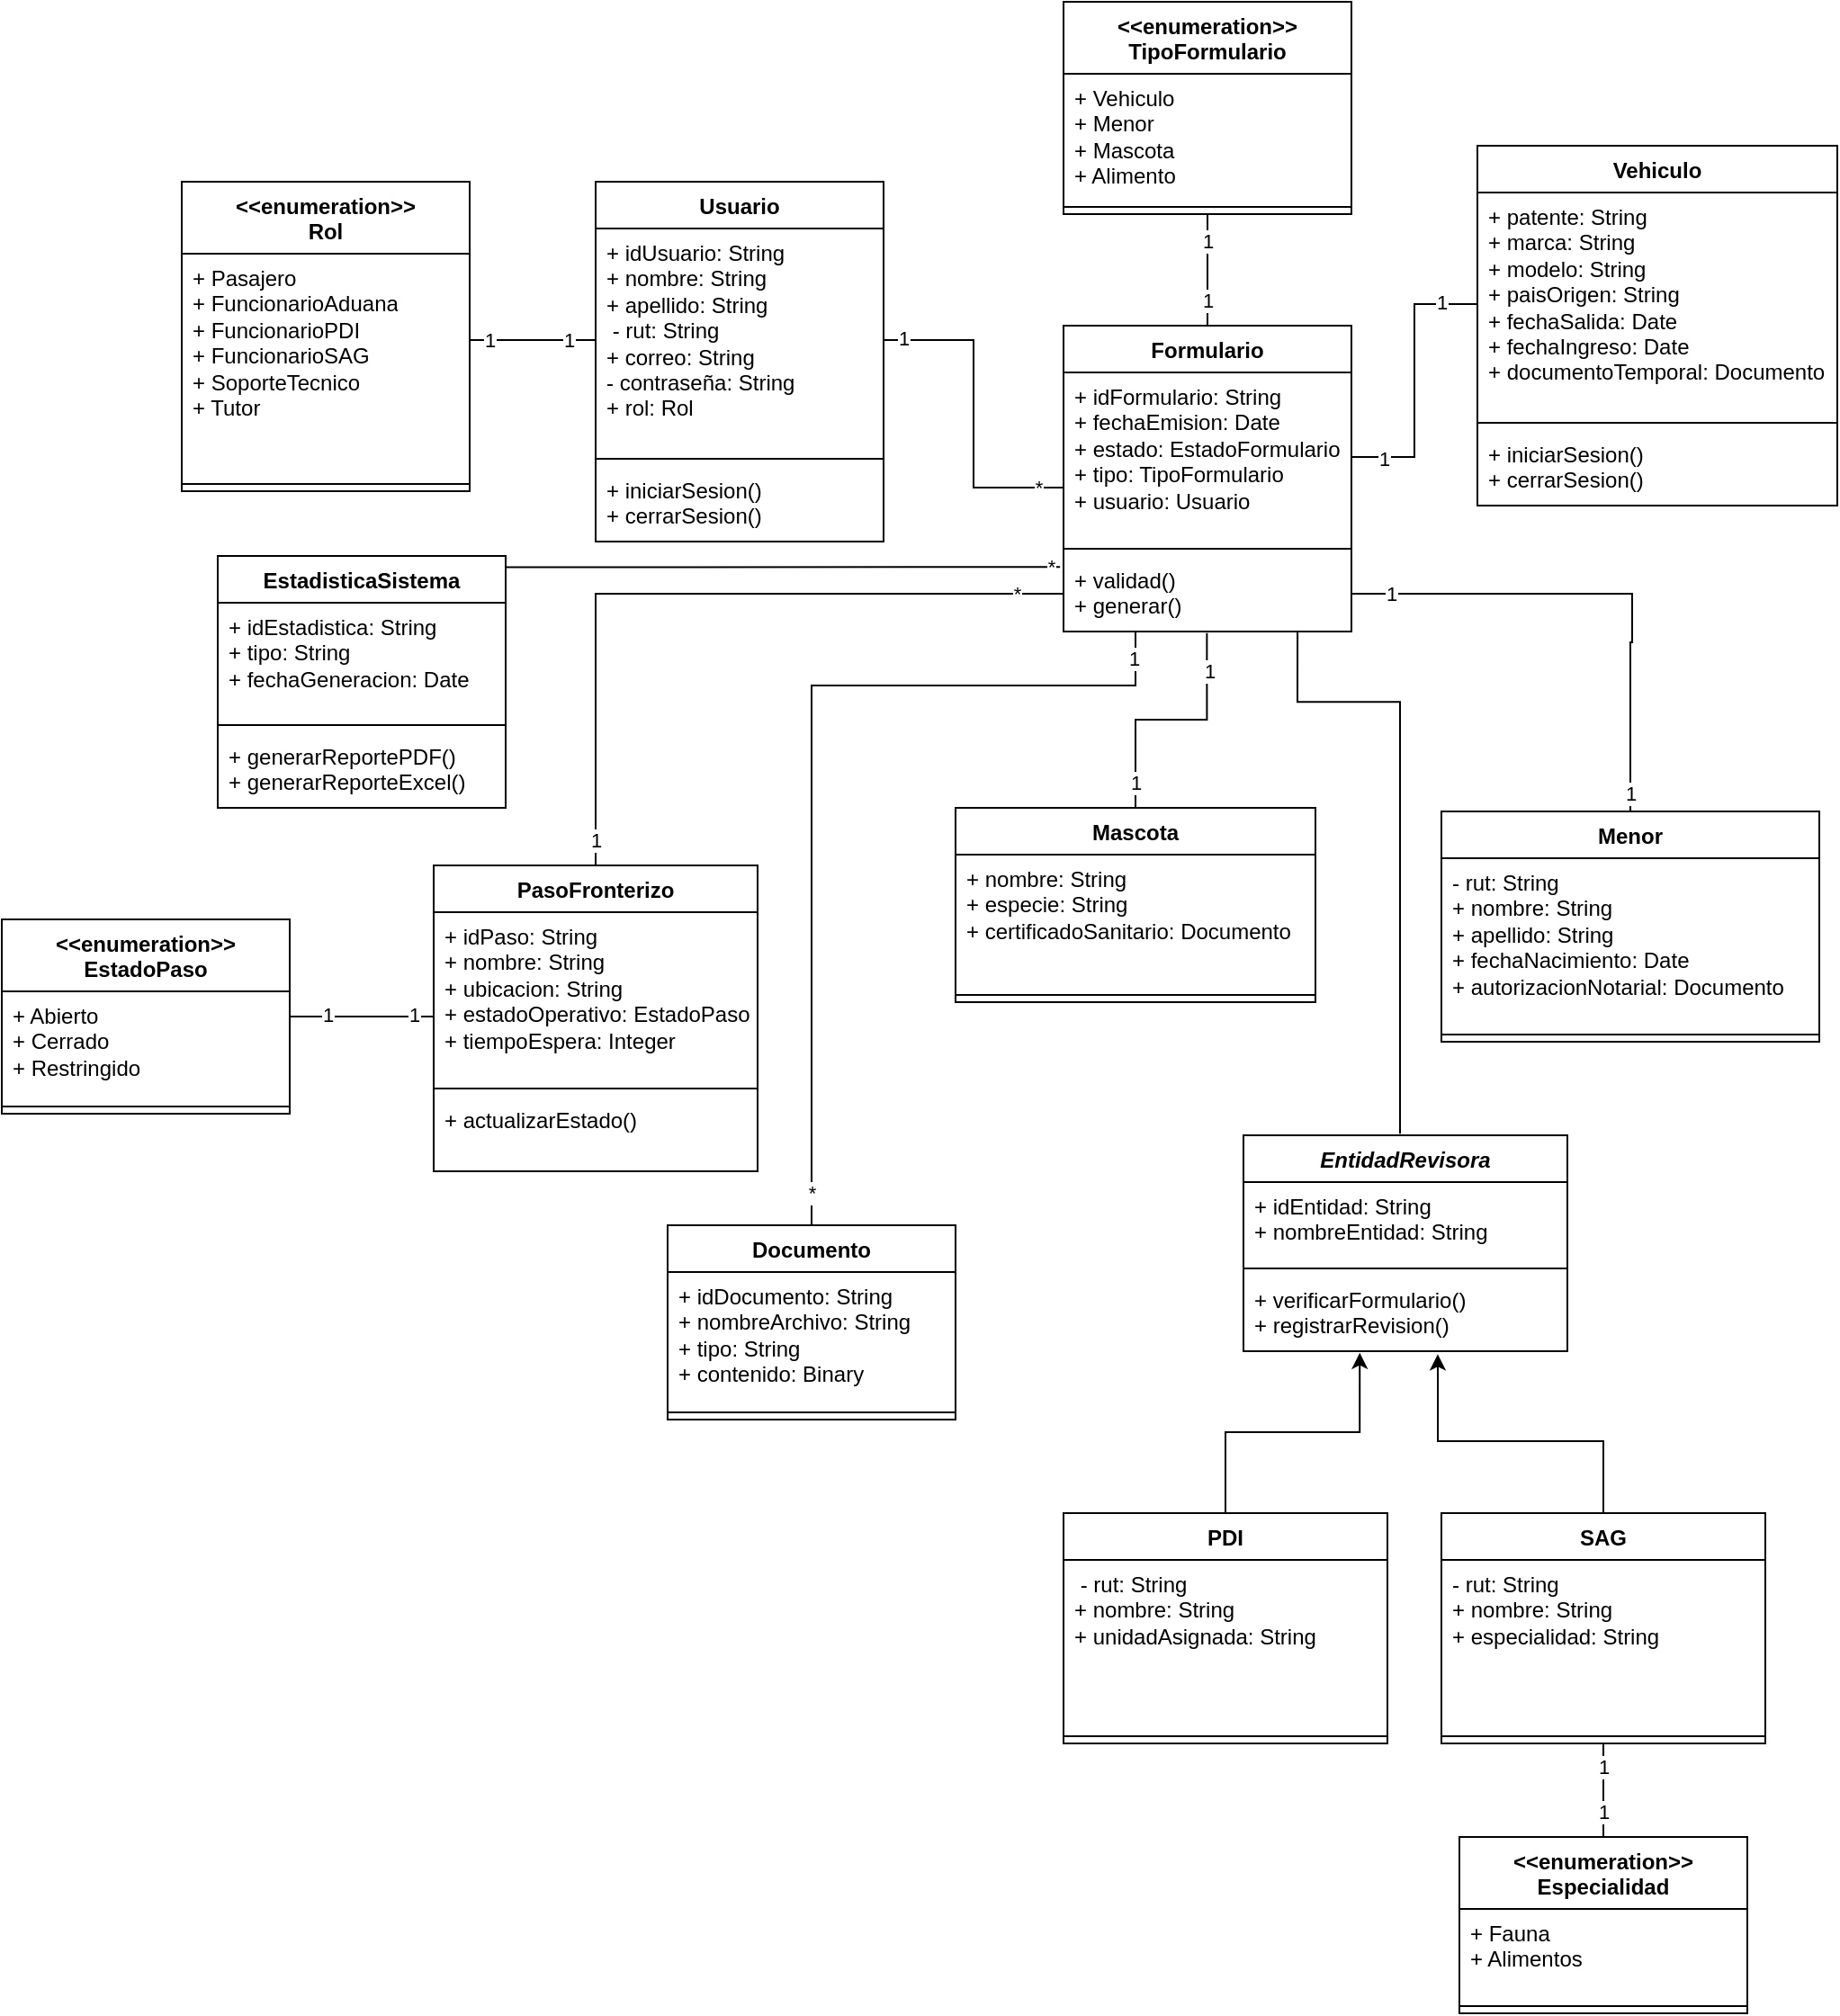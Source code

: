 <mxfile version="26.2.14" pages="5">
  <diagram name="Vista Lógica" id="dxFD6EDrSJ3XH2sU8mD3">
    <mxGraphModel dx="2245" dy="1955" grid="1" gridSize="10" guides="1" tooltips="1" connect="1" arrows="1" fold="1" page="1" pageScale="1" pageWidth="827" pageHeight="1169" math="0" shadow="0">
      <root>
        <mxCell id="0" />
        <mxCell id="1" parent="0" />
        <mxCell id="KEjmv2KhQKpyl8r5eu1Z-55" style="edgeStyle=orthogonalEdgeStyle;rounded=0;orthogonalLoop=1;jettySize=auto;html=1;entryX=1;entryY=0.5;entryDx=0;entryDy=0;" parent="1" edge="1">
          <mxGeometry relative="1" as="geometry">
            <mxPoint x="665.0" y="210" as="targetPoint" />
            <Array as="points">
              <mxPoint x="665" y="306" />
              <mxPoint x="666" y="306" />
              <mxPoint x="666" y="279" />
            </Array>
          </mxGeometry>
        </mxCell>
        <mxCell id="KEjmv2KhQKpyl8r5eu1Z-56" value="1" style="edgeLabel;html=1;align=center;verticalAlign=middle;resizable=0;points=[];" parent="KEjmv2KhQKpyl8r5eu1Z-55" connectable="0" vertex="1">
          <mxGeometry x="-0.928" relative="1" as="geometry">
            <mxPoint as="offset" />
          </mxGeometry>
        </mxCell>
        <mxCell id="KEjmv2KhQKpyl8r5eu1Z-58" value="1" style="edgeLabel;html=1;align=center;verticalAlign=middle;resizable=0;points=[];" parent="KEjmv2KhQKpyl8r5eu1Z-55" connectable="0" vertex="1">
          <mxGeometry x="0.841" relative="1" as="geometry">
            <mxPoint as="offset" />
          </mxGeometry>
        </mxCell>
        <mxCell id="KEjmv2KhQKpyl8r5eu1Z-52" style="edgeStyle=orthogonalEdgeStyle;rounded=0;orthogonalLoop=1;jettySize=auto;html=1;exitX=0.5;exitY=0;exitDx=0;exitDy=0;entryX=0.498;entryY=1.02;entryDx=0;entryDy=0;entryPerimeter=0;" parent="1" edge="1">
          <mxGeometry relative="1" as="geometry" />
        </mxCell>
        <mxCell id="KEjmv2KhQKpyl8r5eu1Z-53" value="1" style="edgeLabel;html=1;align=center;verticalAlign=middle;resizable=0;points=[];" parent="KEjmv2KhQKpyl8r5eu1Z-52" connectable="0" vertex="1">
          <mxGeometry x="-0.799" relative="1" as="geometry">
            <mxPoint as="offset" />
          </mxGeometry>
        </mxCell>
        <mxCell id="KEjmv2KhQKpyl8r5eu1Z-54" value="1" style="edgeLabel;html=1;align=center;verticalAlign=middle;resizable=0;points=[];" parent="KEjmv2KhQKpyl8r5eu1Z-52" connectable="0" vertex="1">
          <mxGeometry x="0.69" y="-1" relative="1" as="geometry">
            <mxPoint as="offset" />
          </mxGeometry>
        </mxCell>
        <mxCell id="X_WL6ftw2tJPu3r5yOLv-1" value="Usuario" style="swimlane;fontStyle=1;align=center;verticalAlign=top;childLayout=stackLayout;horizontal=1;startSize=26;horizontalStack=0;resizeParent=1;resizeParentMax=0;resizeLast=0;collapsible=1;marginBottom=0;whiteSpace=wrap;html=1;" parent="1" vertex="1">
          <mxGeometry x="100" y="60" width="160" height="200" as="geometry" />
        </mxCell>
        <mxCell id="X_WL6ftw2tJPu3r5yOLv-2" value="+ idUsuario: String&lt;div&gt;+ nombre: String&lt;/div&gt;&lt;div&gt;+ apellido: String&lt;/div&gt;&lt;div&gt;&amp;nbsp;- rut: String&lt;/div&gt;&lt;div&gt;+ correo: String&lt;/div&gt;&lt;div&gt;- contraseña: String&lt;/div&gt;&lt;div&gt;+ rol: Rol&lt;/div&gt;" style="text;strokeColor=none;fillColor=none;align=left;verticalAlign=top;spacingLeft=4;spacingRight=4;overflow=hidden;rotatable=0;points=[[0,0.5],[1,0.5]];portConstraint=eastwest;whiteSpace=wrap;html=1;" parent="X_WL6ftw2tJPu3r5yOLv-1" vertex="1">
          <mxGeometry y="26" width="160" height="124" as="geometry" />
        </mxCell>
        <mxCell id="X_WL6ftw2tJPu3r5yOLv-3" value="" style="line;strokeWidth=1;fillColor=none;align=left;verticalAlign=middle;spacingTop=-1;spacingLeft=3;spacingRight=3;rotatable=0;labelPosition=right;points=[];portConstraint=eastwest;strokeColor=inherit;" parent="X_WL6ftw2tJPu3r5yOLv-1" vertex="1">
          <mxGeometry y="150" width="160" height="8" as="geometry" />
        </mxCell>
        <mxCell id="X_WL6ftw2tJPu3r5yOLv-4" value="+ iniciarSesion()&lt;div&gt;+ cerrarSesion()&lt;/div&gt;" style="text;strokeColor=none;fillColor=none;align=left;verticalAlign=top;spacingLeft=4;spacingRight=4;overflow=hidden;rotatable=0;points=[[0,0.5],[1,0.5]];portConstraint=eastwest;whiteSpace=wrap;html=1;" parent="X_WL6ftw2tJPu3r5yOLv-1" vertex="1">
          <mxGeometry y="158" width="160" height="42" as="geometry" />
        </mxCell>
        <mxCell id="X_WL6ftw2tJPu3r5yOLv-5" value="Formulario" style="swimlane;fontStyle=1;align=center;verticalAlign=top;childLayout=stackLayout;horizontal=1;startSize=26;horizontalStack=0;resizeParent=1;resizeParentMax=0;resizeLast=0;collapsible=1;marginBottom=0;whiteSpace=wrap;html=1;" parent="1" vertex="1">
          <mxGeometry x="360" y="140" width="160" height="170" as="geometry" />
        </mxCell>
        <mxCell id="X_WL6ftw2tJPu3r5yOLv-6" value="+ idFormulario: String&lt;div&gt;+ fechaEmision: Date&lt;/div&gt;&lt;div&gt;+ estado: EstadoFormulario&lt;/div&gt;&lt;div&gt;+ tipo: TipoFormulario&lt;/div&gt;&lt;div&gt;+ usuario: Usuario&lt;/div&gt;" style="text;strokeColor=none;fillColor=none;align=left;verticalAlign=top;spacingLeft=4;spacingRight=4;overflow=hidden;rotatable=0;points=[[0,0.5],[1,0.5]];portConstraint=eastwest;whiteSpace=wrap;html=1;" parent="X_WL6ftw2tJPu3r5yOLv-5" vertex="1">
          <mxGeometry y="26" width="160" height="94" as="geometry" />
        </mxCell>
        <mxCell id="X_WL6ftw2tJPu3r5yOLv-7" value="" style="line;strokeWidth=1;fillColor=none;align=left;verticalAlign=middle;spacingTop=-1;spacingLeft=3;spacingRight=3;rotatable=0;labelPosition=right;points=[];portConstraint=eastwest;strokeColor=inherit;" parent="X_WL6ftw2tJPu3r5yOLv-5" vertex="1">
          <mxGeometry y="120" width="160" height="8" as="geometry" />
        </mxCell>
        <mxCell id="X_WL6ftw2tJPu3r5yOLv-8" value="+ validad()&lt;div&gt;+ generar()&lt;/div&gt;" style="text;strokeColor=none;fillColor=none;align=left;verticalAlign=top;spacingLeft=4;spacingRight=4;overflow=hidden;rotatable=0;points=[[0,0.5],[1,0.5]];portConstraint=eastwest;whiteSpace=wrap;html=1;" parent="X_WL6ftw2tJPu3r5yOLv-5" vertex="1">
          <mxGeometry y="128" width="160" height="42" as="geometry" />
        </mxCell>
        <mxCell id="X_WL6ftw2tJPu3r5yOLv-9" value="Vehiculo" style="swimlane;fontStyle=1;align=center;verticalAlign=top;childLayout=stackLayout;horizontal=1;startSize=26;horizontalStack=0;resizeParent=1;resizeParentMax=0;resizeLast=0;collapsible=1;marginBottom=0;whiteSpace=wrap;html=1;" parent="1" vertex="1">
          <mxGeometry x="590" y="40" width="200" height="200" as="geometry" />
        </mxCell>
        <mxCell id="X_WL6ftw2tJPu3r5yOLv-10" value="+ patente: String&lt;div&gt;+ marca: String&lt;/div&gt;&lt;div&gt;+ modelo: String&lt;/div&gt;&lt;div&gt;+ paisOrigen: String&lt;/div&gt;&lt;div&gt;+ fechaSalida: Date&lt;/div&gt;&lt;div&gt;+ fechaIngreso: Date&lt;/div&gt;&lt;div&gt;+ documentoTemporal: Documento&lt;/div&gt;" style="text;strokeColor=none;fillColor=none;align=left;verticalAlign=top;spacingLeft=4;spacingRight=4;overflow=hidden;rotatable=0;points=[[0,0.5],[1,0.5]];portConstraint=eastwest;whiteSpace=wrap;html=1;" parent="X_WL6ftw2tJPu3r5yOLv-9" vertex="1">
          <mxGeometry y="26" width="200" height="124" as="geometry" />
        </mxCell>
        <mxCell id="X_WL6ftw2tJPu3r5yOLv-11" value="" style="line;strokeWidth=1;fillColor=none;align=left;verticalAlign=middle;spacingTop=-1;spacingLeft=3;spacingRight=3;rotatable=0;labelPosition=right;points=[];portConstraint=eastwest;strokeColor=inherit;" parent="X_WL6ftw2tJPu3r5yOLv-9" vertex="1">
          <mxGeometry y="150" width="200" height="8" as="geometry" />
        </mxCell>
        <mxCell id="X_WL6ftw2tJPu3r5yOLv-12" value="+ iniciarSesion()&lt;div&gt;+ cerrarSesion()&lt;/div&gt;" style="text;strokeColor=none;fillColor=none;align=left;verticalAlign=top;spacingLeft=4;spacingRight=4;overflow=hidden;rotatable=0;points=[[0,0.5],[1,0.5]];portConstraint=eastwest;whiteSpace=wrap;html=1;" parent="X_WL6ftw2tJPu3r5yOLv-9" vertex="1">
          <mxGeometry y="158" width="200" height="42" as="geometry" />
        </mxCell>
        <mxCell id="X_WL6ftw2tJPu3r5yOLv-13" style="edgeStyle=orthogonalEdgeStyle;rounded=0;orthogonalLoop=1;jettySize=auto;html=1;entryX=1;entryY=0.5;entryDx=0;entryDy=0;endArrow=none;startFill=0;" parent="1" source="X_WL6ftw2tJPu3r5yOLv-16" target="X_WL6ftw2tJPu3r5yOLv-8" edge="1">
          <mxGeometry relative="1" as="geometry">
            <mxPoint x="675.0" y="220" as="targetPoint" />
            <Array as="points">
              <mxPoint x="675" y="316" />
              <mxPoint x="676" y="316" />
              <mxPoint x="676" y="289" />
            </Array>
          </mxGeometry>
        </mxCell>
        <mxCell id="X_WL6ftw2tJPu3r5yOLv-14" value="1" style="edgeLabel;html=1;align=center;verticalAlign=middle;resizable=0;points=[];" parent="X_WL6ftw2tJPu3r5yOLv-13" connectable="0" vertex="1">
          <mxGeometry x="-0.928" relative="1" as="geometry">
            <mxPoint as="offset" />
          </mxGeometry>
        </mxCell>
        <mxCell id="X_WL6ftw2tJPu3r5yOLv-15" value="1" style="edgeLabel;html=1;align=center;verticalAlign=middle;resizable=0;points=[];" parent="X_WL6ftw2tJPu3r5yOLv-13" connectable="0" vertex="1">
          <mxGeometry x="0.841" relative="1" as="geometry">
            <mxPoint as="offset" />
          </mxGeometry>
        </mxCell>
        <mxCell id="X_WL6ftw2tJPu3r5yOLv-16" value="Menor" style="swimlane;fontStyle=1;align=center;verticalAlign=top;childLayout=stackLayout;horizontal=1;startSize=26;horizontalStack=0;resizeParent=1;resizeParentMax=0;resizeLast=0;collapsible=1;marginBottom=0;whiteSpace=wrap;html=1;" parent="1" vertex="1">
          <mxGeometry x="570" y="410" width="210" height="128" as="geometry" />
        </mxCell>
        <mxCell id="X_WL6ftw2tJPu3r5yOLv-17" value="- rut: String&lt;div&gt;+ nombre: String&lt;/div&gt;&lt;div&gt;+ apellido: String&lt;/div&gt;&lt;div&gt;+ fechaNacimiento: Date&lt;/div&gt;&lt;div&gt;+ autorizacionNotarial: Documento&lt;/div&gt;" style="text;strokeColor=none;fillColor=none;align=left;verticalAlign=top;spacingLeft=4;spacingRight=4;overflow=hidden;rotatable=0;points=[[0,0.5],[1,0.5]];portConstraint=eastwest;whiteSpace=wrap;html=1;" parent="X_WL6ftw2tJPu3r5yOLv-16" vertex="1">
          <mxGeometry y="26" width="210" height="94" as="geometry" />
        </mxCell>
        <mxCell id="X_WL6ftw2tJPu3r5yOLv-18" value="" style="line;strokeWidth=1;fillColor=none;align=left;verticalAlign=middle;spacingTop=-1;spacingLeft=3;spacingRight=3;rotatable=0;labelPosition=right;points=[];portConstraint=eastwest;strokeColor=inherit;" parent="X_WL6ftw2tJPu3r5yOLv-16" vertex="1">
          <mxGeometry y="120" width="210" height="8" as="geometry" />
        </mxCell>
        <mxCell id="X_WL6ftw2tJPu3r5yOLv-19" value="Mascota" style="swimlane;fontStyle=1;align=center;verticalAlign=top;childLayout=stackLayout;horizontal=1;startSize=26;horizontalStack=0;resizeParent=1;resizeParentMax=0;resizeLast=0;collapsible=1;marginBottom=0;whiteSpace=wrap;html=1;" parent="1" vertex="1">
          <mxGeometry x="300" y="408" width="200" height="108" as="geometry" />
        </mxCell>
        <mxCell id="X_WL6ftw2tJPu3r5yOLv-20" value="+ nombre: String&lt;div&gt;+ especie: String&lt;/div&gt;&lt;div&gt;+ certificadoSanitario: Documento&lt;/div&gt;" style="text;strokeColor=none;fillColor=none;align=left;verticalAlign=top;spacingLeft=4;spacingRight=4;overflow=hidden;rotatable=0;points=[[0,0.5],[1,0.5]];portConstraint=eastwest;whiteSpace=wrap;html=1;" parent="X_WL6ftw2tJPu3r5yOLv-19" vertex="1">
          <mxGeometry y="26" width="200" height="74" as="geometry" />
        </mxCell>
        <mxCell id="X_WL6ftw2tJPu3r5yOLv-21" value="" style="line;strokeWidth=1;fillColor=none;align=left;verticalAlign=middle;spacingTop=-1;spacingLeft=3;spacingRight=3;rotatable=0;labelPosition=right;points=[];portConstraint=eastwest;strokeColor=inherit;" parent="X_WL6ftw2tJPu3r5yOLv-19" vertex="1">
          <mxGeometry y="100" width="200" height="8" as="geometry" />
        </mxCell>
        <mxCell id="SJPgksEJi8ocQLW_1qTx-10" style="edgeStyle=orthogonalEdgeStyle;rounded=0;orthogonalLoop=1;jettySize=auto;html=1;entryX=0.25;entryY=1;entryDx=0;entryDy=0;endArrow=none;startFill=0;" parent="1" source="X_WL6ftw2tJPu3r5yOLv-22" target="X_WL6ftw2tJPu3r5yOLv-5" edge="1">
          <mxGeometry relative="1" as="geometry">
            <Array as="points">
              <mxPoint x="220" y="340" />
              <mxPoint x="400" y="340" />
            </Array>
          </mxGeometry>
        </mxCell>
        <mxCell id="oheLLPCleLjlpAt6hvhr-3" value="*" style="edgeLabel;html=1;align=center;verticalAlign=middle;resizable=0;points=[];" parent="SJPgksEJi8ocQLW_1qTx-10" connectable="0" vertex="1">
          <mxGeometry x="-0.929" relative="1" as="geometry">
            <mxPoint as="offset" />
          </mxGeometry>
        </mxCell>
        <mxCell id="oheLLPCleLjlpAt6hvhr-4" value="1" style="edgeLabel;html=1;align=center;verticalAlign=middle;resizable=0;points=[];" parent="SJPgksEJi8ocQLW_1qTx-10" connectable="0" vertex="1">
          <mxGeometry x="0.941" y="1" relative="1" as="geometry">
            <mxPoint as="offset" />
          </mxGeometry>
        </mxCell>
        <mxCell id="X_WL6ftw2tJPu3r5yOLv-22" value="Documento" style="swimlane;fontStyle=1;align=center;verticalAlign=top;childLayout=stackLayout;horizontal=1;startSize=26;horizontalStack=0;resizeParent=1;resizeParentMax=0;resizeLast=0;collapsible=1;marginBottom=0;whiteSpace=wrap;html=1;" parent="1" vertex="1">
          <mxGeometry x="140" y="640" width="160" height="108" as="geometry" />
        </mxCell>
        <mxCell id="X_WL6ftw2tJPu3r5yOLv-23" value="+ idDocumento: String&lt;div&gt;+ nombreArchivo: String&lt;/div&gt;&lt;div&gt;+ tipo: String&lt;/div&gt;&lt;div&gt;+ contenido: Binary&lt;/div&gt;&lt;div&gt;&lt;br&gt;&lt;/div&gt;" style="text;strokeColor=none;fillColor=none;align=left;verticalAlign=top;spacingLeft=4;spacingRight=4;overflow=hidden;rotatable=0;points=[[0,0.5],[1,0.5]];portConstraint=eastwest;whiteSpace=wrap;html=1;" parent="X_WL6ftw2tJPu3r5yOLv-22" vertex="1">
          <mxGeometry y="26" width="160" height="74" as="geometry" />
        </mxCell>
        <mxCell id="X_WL6ftw2tJPu3r5yOLv-24" value="" style="line;strokeWidth=1;fillColor=none;align=left;verticalAlign=middle;spacingTop=-1;spacingLeft=3;spacingRight=3;rotatable=0;labelPosition=right;points=[];portConstraint=eastwest;strokeColor=inherit;" parent="X_WL6ftw2tJPu3r5yOLv-22" vertex="1">
          <mxGeometry y="100" width="160" height="8" as="geometry" />
        </mxCell>
        <mxCell id="SJPgksEJi8ocQLW_1qTx-5" style="edgeStyle=orthogonalEdgeStyle;rounded=0;orthogonalLoop=1;jettySize=auto;html=1;entryX=0;entryY=0.5;entryDx=0;entryDy=0;endArrow=none;startFill=0;" parent="1" source="X_WL6ftw2tJPu3r5yOLv-25" target="X_WL6ftw2tJPu3r5yOLv-8" edge="1">
          <mxGeometry relative="1" as="geometry" />
        </mxCell>
        <mxCell id="SJPgksEJi8ocQLW_1qTx-6" value="1" style="edgeLabel;html=1;align=center;verticalAlign=middle;resizable=0;points=[];" parent="SJPgksEJi8ocQLW_1qTx-5" vertex="1" connectable="0">
          <mxGeometry x="-0.931" y="-1" relative="1" as="geometry">
            <mxPoint x="-1" as="offset" />
          </mxGeometry>
        </mxCell>
        <mxCell id="SJPgksEJi8ocQLW_1qTx-9" value="*" style="edgeLabel;html=1;align=center;verticalAlign=middle;resizable=0;points=[];" parent="SJPgksEJi8ocQLW_1qTx-5" vertex="1" connectable="0">
          <mxGeometry x="0.872" relative="1" as="geometry">
            <mxPoint as="offset" />
          </mxGeometry>
        </mxCell>
        <mxCell id="X_WL6ftw2tJPu3r5yOLv-25" value="PasoFronterizo" style="swimlane;fontStyle=1;align=center;verticalAlign=top;childLayout=stackLayout;horizontal=1;startSize=26;horizontalStack=0;resizeParent=1;resizeParentMax=0;resizeLast=0;collapsible=1;marginBottom=0;whiteSpace=wrap;html=1;" parent="1" vertex="1">
          <mxGeometry x="10" y="440" width="180" height="170" as="geometry" />
        </mxCell>
        <mxCell id="X_WL6ftw2tJPu3r5yOLv-26" value="+ idPaso: String&lt;div&gt;+ nombre: String&lt;/div&gt;&lt;div&gt;+ ubicacion: String&lt;/div&gt;&lt;div&gt;+ estadoOperativo: EstadoPaso&lt;/div&gt;&lt;div&gt;+ tiempoEspera: Integer&lt;/div&gt;" style="text;strokeColor=none;fillColor=none;align=left;verticalAlign=top;spacingLeft=4;spacingRight=4;overflow=hidden;rotatable=0;points=[[0,0.5],[1,0.5]];portConstraint=eastwest;whiteSpace=wrap;html=1;" parent="X_WL6ftw2tJPu3r5yOLv-25" vertex="1">
          <mxGeometry y="26" width="180" height="94" as="geometry" />
        </mxCell>
        <mxCell id="X_WL6ftw2tJPu3r5yOLv-27" value="" style="line;strokeWidth=1;fillColor=none;align=left;verticalAlign=middle;spacingTop=-1;spacingLeft=3;spacingRight=3;rotatable=0;labelPosition=right;points=[];portConstraint=eastwest;strokeColor=inherit;" parent="X_WL6ftw2tJPu3r5yOLv-25" vertex="1">
          <mxGeometry y="120" width="180" height="8" as="geometry" />
        </mxCell>
        <mxCell id="X_WL6ftw2tJPu3r5yOLv-28" value="+ actualizarEstado()" style="text;strokeColor=none;fillColor=none;align=left;verticalAlign=top;spacingLeft=4;spacingRight=4;overflow=hidden;rotatable=0;points=[[0,0.5],[1,0.5]];portConstraint=eastwest;whiteSpace=wrap;html=1;" parent="X_WL6ftw2tJPu3r5yOLv-25" vertex="1">
          <mxGeometry y="128" width="180" height="42" as="geometry" />
        </mxCell>
        <mxCell id="X_WL6ftw2tJPu3r5yOLv-33" value="EstadisticaSistema" style="swimlane;fontStyle=1;align=center;verticalAlign=top;childLayout=stackLayout;horizontal=1;startSize=26;horizontalStack=0;resizeParent=1;resizeParentMax=0;resizeLast=0;collapsible=1;marginBottom=0;whiteSpace=wrap;html=1;" parent="1" vertex="1">
          <mxGeometry x="-110" y="268" width="160" height="140" as="geometry" />
        </mxCell>
        <mxCell id="X_WL6ftw2tJPu3r5yOLv-34" value="+ idEstadistica: String&lt;div&gt;+ tipo: String&lt;/div&gt;&lt;div&gt;+ fechaGeneracion: Date&lt;/div&gt;" style="text;strokeColor=none;fillColor=none;align=left;verticalAlign=top;spacingLeft=4;spacingRight=4;overflow=hidden;rotatable=0;points=[[0,0.5],[1,0.5]];portConstraint=eastwest;whiteSpace=wrap;html=1;" parent="X_WL6ftw2tJPu3r5yOLv-33" vertex="1">
          <mxGeometry y="26" width="160" height="64" as="geometry" />
        </mxCell>
        <mxCell id="X_WL6ftw2tJPu3r5yOLv-35" value="" style="line;strokeWidth=1;fillColor=none;align=left;verticalAlign=middle;spacingTop=-1;spacingLeft=3;spacingRight=3;rotatable=0;labelPosition=right;points=[];portConstraint=eastwest;strokeColor=inherit;" parent="X_WL6ftw2tJPu3r5yOLv-33" vertex="1">
          <mxGeometry y="90" width="160" height="8" as="geometry" />
        </mxCell>
        <mxCell id="X_WL6ftw2tJPu3r5yOLv-36" value="+ generarReportePDF()&lt;div&gt;+ generarReporteExcel()&lt;/div&gt;" style="text;strokeColor=none;fillColor=none;align=left;verticalAlign=top;spacingLeft=4;spacingRight=4;overflow=hidden;rotatable=0;points=[[0,0.5],[1,0.5]];portConstraint=eastwest;whiteSpace=wrap;html=1;" parent="X_WL6ftw2tJPu3r5yOLv-33" vertex="1">
          <mxGeometry y="98" width="160" height="42" as="geometry" />
        </mxCell>
        <mxCell id="X_WL6ftw2tJPu3r5yOLv-37" value="" style="endArrow=none;endFill=1;html=1;edgeStyle=orthogonalEdgeStyle;align=left;verticalAlign=top;rounded=0;entryX=0;entryY=0.681;entryDx=0;entryDy=0;entryPerimeter=0;startFill=0;" parent="1" source="X_WL6ftw2tJPu3r5yOLv-2" target="X_WL6ftw2tJPu3r5yOLv-6" edge="1">
          <mxGeometry x="-1" relative="1" as="geometry">
            <mxPoint x="146" y="300" as="sourcePoint" />
            <mxPoint x="336" y="260" as="targetPoint" />
          </mxGeometry>
        </mxCell>
        <mxCell id="X_WL6ftw2tJPu3r5yOLv-38" value="*" style="edgeLabel;html=1;align=center;verticalAlign=middle;resizable=0;points=[];" parent="X_WL6ftw2tJPu3r5yOLv-37" connectable="0" vertex="1">
          <mxGeometry x="0.844" relative="1" as="geometry">
            <mxPoint as="offset" />
          </mxGeometry>
        </mxCell>
        <mxCell id="X_WL6ftw2tJPu3r5yOLv-39" value="1" style="edgeLabel;html=1;align=center;verticalAlign=middle;resizable=0;points=[];" parent="X_WL6ftw2tJPu3r5yOLv-37" connectable="0" vertex="1">
          <mxGeometry x="-0.877" y="1" relative="1" as="geometry">
            <mxPoint as="offset" />
          </mxGeometry>
        </mxCell>
        <mxCell id="X_WL6ftw2tJPu3r5yOLv-43" style="edgeStyle=orthogonalEdgeStyle;rounded=0;orthogonalLoop=1;jettySize=auto;html=1;exitX=0.5;exitY=0;exitDx=0;exitDy=0;entryX=0.498;entryY=1.02;entryDx=0;entryDy=0;entryPerimeter=0;endArrow=none;startFill=0;" parent="1" source="X_WL6ftw2tJPu3r5yOLv-19" target="X_WL6ftw2tJPu3r5yOLv-8" edge="1">
          <mxGeometry relative="1" as="geometry" />
        </mxCell>
        <mxCell id="X_WL6ftw2tJPu3r5yOLv-44" value="1" style="edgeLabel;html=1;align=center;verticalAlign=middle;resizable=0;points=[];" parent="X_WL6ftw2tJPu3r5yOLv-43" connectable="0" vertex="1">
          <mxGeometry x="-0.799" relative="1" as="geometry">
            <mxPoint as="offset" />
          </mxGeometry>
        </mxCell>
        <mxCell id="X_WL6ftw2tJPu3r5yOLv-45" value="1" style="edgeLabel;html=1;align=center;verticalAlign=middle;resizable=0;points=[];" parent="X_WL6ftw2tJPu3r5yOLv-43" connectable="0" vertex="1">
          <mxGeometry x="0.69" y="-1" relative="1" as="geometry">
            <mxPoint as="offset" />
          </mxGeometry>
        </mxCell>
        <mxCell id="SJPgksEJi8ocQLW_1qTx-1" style="edgeStyle=orthogonalEdgeStyle;rounded=0;orthogonalLoop=1;jettySize=auto;html=1;entryX=1;entryY=0.5;entryDx=0;entryDy=0;endArrow=none;startFill=0;" parent="1" source="X_WL6ftw2tJPu3r5yOLv-10" target="X_WL6ftw2tJPu3r5yOLv-6" edge="1">
          <mxGeometry relative="1" as="geometry" />
        </mxCell>
        <mxCell id="SJPgksEJi8ocQLW_1qTx-3" value="1" style="edgeLabel;html=1;align=center;verticalAlign=middle;resizable=0;points=[];" parent="SJPgksEJi8ocQLW_1qTx-1" vertex="1" connectable="0">
          <mxGeometry x="0.768" y="1" relative="1" as="geometry">
            <mxPoint as="offset" />
          </mxGeometry>
        </mxCell>
        <mxCell id="SJPgksEJi8ocQLW_1qTx-4" value="1" style="edgeLabel;html=1;align=center;verticalAlign=middle;resizable=0;points=[];" parent="SJPgksEJi8ocQLW_1qTx-1" vertex="1" connectable="0">
          <mxGeometry x="-0.742" y="-1" relative="1" as="geometry">
            <mxPoint as="offset" />
          </mxGeometry>
        </mxCell>
        <mxCell id="SJPgksEJi8ocQLW_1qTx-12" style="edgeStyle=orthogonalEdgeStyle;rounded=0;orthogonalLoop=1;jettySize=auto;html=1;entryX=0.894;entryY=1.02;entryDx=0;entryDy=0;entryPerimeter=0;endArrow=none;startFill=0;" parent="1" edge="1">
          <mxGeometry relative="1" as="geometry">
            <mxPoint x="547.0" y="589.16" as="sourcePoint" />
            <mxPoint x="490.04" y="310.0" as="targetPoint" />
            <Array as="points">
              <mxPoint x="547" y="349.16" />
              <mxPoint x="490" y="349.16" />
            </Array>
          </mxGeometry>
        </mxCell>
        <mxCell id="SJPgksEJi8ocQLW_1qTx-13" value="&lt;i&gt;EntidadRevisora&lt;/i&gt;" style="swimlane;fontStyle=1;align=center;verticalAlign=top;childLayout=stackLayout;horizontal=1;startSize=26;horizontalStack=0;resizeParent=1;resizeParentMax=0;resizeLast=0;collapsible=1;marginBottom=0;whiteSpace=wrap;html=1;" parent="1" vertex="1">
          <mxGeometry x="460" y="590" width="180" height="120" as="geometry" />
        </mxCell>
        <mxCell id="SJPgksEJi8ocQLW_1qTx-14" value="+ idEntidad: String&lt;div&gt;+ nombreEntidad: String&lt;/div&gt;" style="text;strokeColor=none;fillColor=none;align=left;verticalAlign=top;spacingLeft=4;spacingRight=4;overflow=hidden;rotatable=0;points=[[0,0.5],[1,0.5]];portConstraint=eastwest;whiteSpace=wrap;html=1;" parent="SJPgksEJi8ocQLW_1qTx-13" vertex="1">
          <mxGeometry y="26" width="180" height="44" as="geometry" />
        </mxCell>
        <mxCell id="SJPgksEJi8ocQLW_1qTx-15" value="" style="line;strokeWidth=1;fillColor=none;align=left;verticalAlign=middle;spacingTop=-1;spacingLeft=3;spacingRight=3;rotatable=0;labelPosition=right;points=[];portConstraint=eastwest;strokeColor=inherit;" parent="SJPgksEJi8ocQLW_1qTx-13" vertex="1">
          <mxGeometry y="70" width="180" height="8" as="geometry" />
        </mxCell>
        <mxCell id="SJPgksEJi8ocQLW_1qTx-16" value="+ verificarFormulario()&lt;div&gt;+ registrarRevision()&lt;/div&gt;" style="text;strokeColor=none;fillColor=none;align=left;verticalAlign=top;spacingLeft=4;spacingRight=4;overflow=hidden;rotatable=0;points=[[0,0.5],[1,0.5]];portConstraint=eastwest;whiteSpace=wrap;html=1;" parent="SJPgksEJi8ocQLW_1qTx-13" vertex="1">
          <mxGeometry y="78" width="180" height="42" as="geometry" />
        </mxCell>
        <mxCell id="SJPgksEJi8ocQLW_1qTx-17" value="PDI" style="swimlane;fontStyle=1;align=center;verticalAlign=top;childLayout=stackLayout;horizontal=1;startSize=26;horizontalStack=0;resizeParent=1;resizeParentMax=0;resizeLast=0;collapsible=1;marginBottom=0;whiteSpace=wrap;html=1;" parent="1" vertex="1">
          <mxGeometry x="360" y="800" width="180" height="128" as="geometry" />
        </mxCell>
        <mxCell id="SJPgksEJi8ocQLW_1qTx-18" value="&amp;nbsp;- rut: String&lt;div&gt;+ nombre: String&lt;/div&gt;&lt;div&gt;+ unidadAsignada: String&lt;/div&gt;" style="text;strokeColor=none;fillColor=none;align=left;verticalAlign=top;spacingLeft=4;spacingRight=4;overflow=hidden;rotatable=0;points=[[0,0.5],[1,0.5]];portConstraint=eastwest;whiteSpace=wrap;html=1;" parent="SJPgksEJi8ocQLW_1qTx-17" vertex="1">
          <mxGeometry y="26" width="180" height="94" as="geometry" />
        </mxCell>
        <mxCell id="SJPgksEJi8ocQLW_1qTx-19" value="" style="line;strokeWidth=1;fillColor=none;align=left;verticalAlign=middle;spacingTop=-1;spacingLeft=3;spacingRight=3;rotatable=0;labelPosition=right;points=[];portConstraint=eastwest;strokeColor=inherit;" parent="SJPgksEJi8ocQLW_1qTx-17" vertex="1">
          <mxGeometry y="120" width="180" height="8" as="geometry" />
        </mxCell>
        <mxCell id="SJPgksEJi8ocQLW_1qTx-21" value="SAG" style="swimlane;fontStyle=1;align=center;verticalAlign=top;childLayout=stackLayout;horizontal=1;startSize=26;horizontalStack=0;resizeParent=1;resizeParentMax=0;resizeLast=0;collapsible=1;marginBottom=0;whiteSpace=wrap;html=1;" parent="1" vertex="1">
          <mxGeometry x="570" y="800" width="180" height="128" as="geometry" />
        </mxCell>
        <mxCell id="SJPgksEJi8ocQLW_1qTx-22" value="- rut: String&lt;div&gt;+ nombre: String&lt;/div&gt;&lt;div&gt;+ especialidad: String&lt;/div&gt;" style="text;strokeColor=none;fillColor=none;align=left;verticalAlign=top;spacingLeft=4;spacingRight=4;overflow=hidden;rotatable=0;points=[[0,0.5],[1,0.5]];portConstraint=eastwest;whiteSpace=wrap;html=1;" parent="SJPgksEJi8ocQLW_1qTx-21" vertex="1">
          <mxGeometry y="26" width="180" height="94" as="geometry" />
        </mxCell>
        <mxCell id="SJPgksEJi8ocQLW_1qTx-23" value="" style="line;strokeWidth=1;fillColor=none;align=left;verticalAlign=middle;spacingTop=-1;spacingLeft=3;spacingRight=3;rotatable=0;labelPosition=right;points=[];portConstraint=eastwest;strokeColor=inherit;" parent="SJPgksEJi8ocQLW_1qTx-21" vertex="1">
          <mxGeometry y="120" width="180" height="8" as="geometry" />
        </mxCell>
        <mxCell id="SJPgksEJi8ocQLW_1qTx-25" style="edgeStyle=orthogonalEdgeStyle;rounded=0;orthogonalLoop=1;jettySize=auto;html=1;entryX=0.6;entryY=1.04;entryDx=0;entryDy=0;entryPerimeter=0;" parent="1" source="SJPgksEJi8ocQLW_1qTx-21" target="SJPgksEJi8ocQLW_1qTx-16" edge="1">
          <mxGeometry relative="1" as="geometry">
            <Array as="points">
              <mxPoint x="660" y="760" />
              <mxPoint x="568" y="760" />
            </Array>
          </mxGeometry>
        </mxCell>
        <mxCell id="SJPgksEJi8ocQLW_1qTx-26" style="edgeStyle=orthogonalEdgeStyle;rounded=0;orthogonalLoop=1;jettySize=auto;html=1;entryX=0.359;entryY=1.02;entryDx=0;entryDy=0;entryPerimeter=0;" parent="1" source="SJPgksEJi8ocQLW_1qTx-17" target="SJPgksEJi8ocQLW_1qTx-16" edge="1">
          <mxGeometry relative="1" as="geometry" />
        </mxCell>
        <mxCell id="SJPgksEJi8ocQLW_1qTx-27" style="edgeStyle=orthogonalEdgeStyle;rounded=0;orthogonalLoop=1;jettySize=auto;html=1;entryX=-0.012;entryY=0.147;entryDx=0;entryDy=0;entryPerimeter=0;endArrow=none;startFill=0;" parent="1" source="X_WL6ftw2tJPu3r5yOLv-33" target="X_WL6ftw2tJPu3r5yOLv-8" edge="1">
          <mxGeometry relative="1" as="geometry">
            <Array as="points">
              <mxPoint x="70" y="274" />
            </Array>
          </mxGeometry>
        </mxCell>
        <mxCell id="SJPgksEJi8ocQLW_1qTx-29" value="*" style="edgeLabel;html=1;align=center;verticalAlign=middle;resizable=0;points=[];" parent="SJPgksEJi8ocQLW_1qTx-27" vertex="1" connectable="0">
          <mxGeometry x="0.963" relative="1" as="geometry">
            <mxPoint as="offset" />
          </mxGeometry>
        </mxCell>
        <mxCell id="SJPgksEJi8ocQLW_1qTx-30" value="&amp;lt;&amp;lt;enumeration&amp;gt;&amp;gt;&lt;div&gt;Rol&lt;/div&gt;" style="swimlane;fontStyle=1;align=center;verticalAlign=top;childLayout=stackLayout;horizontal=1;startSize=40;horizontalStack=0;resizeParent=1;resizeParentMax=0;resizeLast=0;collapsible=1;marginBottom=0;whiteSpace=wrap;html=1;" parent="1" vertex="1">
          <mxGeometry x="-130" y="60" width="160" height="172" as="geometry" />
        </mxCell>
        <mxCell id="SJPgksEJi8ocQLW_1qTx-31" value="+ Pasajero&lt;div&gt;+ FuncionarioAduana&lt;/div&gt;&lt;div&gt;+ FuncionarioPDI&lt;/div&gt;&lt;div&gt;+ FuncionarioSAG&lt;/div&gt;&lt;div&gt;+ SoporteTecnico&lt;/div&gt;&lt;div&gt;+ Tutor&lt;/div&gt;" style="text;strokeColor=none;fillColor=none;align=left;verticalAlign=top;spacingLeft=4;spacingRight=4;overflow=hidden;rotatable=0;points=[[0,0.5],[1,0.5]];portConstraint=eastwest;whiteSpace=wrap;html=1;" parent="SJPgksEJi8ocQLW_1qTx-30" vertex="1">
          <mxGeometry y="40" width="160" height="124" as="geometry" />
        </mxCell>
        <mxCell id="SJPgksEJi8ocQLW_1qTx-32" value="" style="line;strokeWidth=1;fillColor=none;align=left;verticalAlign=middle;spacingTop=-1;spacingLeft=3;spacingRight=3;rotatable=0;labelPosition=right;points=[];portConstraint=eastwest;strokeColor=inherit;" parent="SJPgksEJi8ocQLW_1qTx-30" vertex="1">
          <mxGeometry y="164" width="160" height="8" as="geometry" />
        </mxCell>
        <mxCell id="SJPgksEJi8ocQLW_1qTx-34" style="edgeStyle=orthogonalEdgeStyle;rounded=0;orthogonalLoop=1;jettySize=auto;html=1;entryX=1;entryY=0.387;entryDx=0;entryDy=0;entryPerimeter=0;endArrow=none;startFill=0;" parent="1" source="X_WL6ftw2tJPu3r5yOLv-2" target="SJPgksEJi8ocQLW_1qTx-31" edge="1">
          <mxGeometry relative="1" as="geometry" />
        </mxCell>
        <mxCell id="SJPgksEJi8ocQLW_1qTx-35" value="1" style="edgeLabel;html=1;align=center;verticalAlign=middle;resizable=0;points=[];" parent="SJPgksEJi8ocQLW_1qTx-34" vertex="1" connectable="0">
          <mxGeometry x="0.686" relative="1" as="geometry">
            <mxPoint as="offset" />
          </mxGeometry>
        </mxCell>
        <mxCell id="SJPgksEJi8ocQLW_1qTx-36" value="1" style="edgeLabel;html=1;align=center;verticalAlign=middle;resizable=0;points=[];" parent="SJPgksEJi8ocQLW_1qTx-34" vertex="1" connectable="0">
          <mxGeometry x="-0.576" relative="1" as="geometry">
            <mxPoint as="offset" />
          </mxGeometry>
        </mxCell>
        <mxCell id="SJPgksEJi8ocQLW_1qTx-41" style="edgeStyle=orthogonalEdgeStyle;rounded=0;orthogonalLoop=1;jettySize=auto;html=1;entryX=0;entryY=0.5;entryDx=0;entryDy=0;endArrow=none;startFill=0;" parent="1" source="SJPgksEJi8ocQLW_1qTx-38" target="X_WL6ftw2tJPu3r5yOLv-28" edge="1">
          <mxGeometry relative="1" as="geometry">
            <Array as="points">
              <mxPoint x="10" y="524" />
            </Array>
          </mxGeometry>
        </mxCell>
        <mxCell id="SJPgksEJi8ocQLW_1qTx-43" value="1" style="edgeLabel;html=1;align=center;verticalAlign=middle;resizable=0;points=[];" parent="SJPgksEJi8ocQLW_1qTx-41" connectable="0" vertex="1">
          <mxGeometry x="-0.707" y="1" relative="1" as="geometry">
            <mxPoint as="offset" />
          </mxGeometry>
        </mxCell>
        <mxCell id="oheLLPCleLjlpAt6hvhr-5" value="1" style="edgeLabel;html=1;align=center;verticalAlign=middle;resizable=0;points=[];" parent="SJPgksEJi8ocQLW_1qTx-41" connectable="0" vertex="1">
          <mxGeometry x="-0.048" y="1" relative="1" as="geometry">
            <mxPoint as="offset" />
          </mxGeometry>
        </mxCell>
        <mxCell id="SJPgksEJi8ocQLW_1qTx-38" value="&amp;lt;&amp;lt;enumeration&amp;gt;&amp;gt;&lt;div&gt;EstadoPaso&lt;/div&gt;" style="swimlane;fontStyle=1;align=center;verticalAlign=top;childLayout=stackLayout;horizontal=1;startSize=40;horizontalStack=0;resizeParent=1;resizeParentMax=0;resizeLast=0;collapsible=1;marginBottom=0;whiteSpace=wrap;html=1;" parent="1" vertex="1">
          <mxGeometry x="-230" y="470" width="160" height="108" as="geometry" />
        </mxCell>
        <mxCell id="SJPgksEJi8ocQLW_1qTx-39" value="+ Abierto&lt;div&gt;+ Cerrado&lt;/div&gt;&lt;div&gt;+ Restringido&lt;/div&gt;" style="text;strokeColor=none;fillColor=none;align=left;verticalAlign=top;spacingLeft=4;spacingRight=4;overflow=hidden;rotatable=0;points=[[0,0.5],[1,0.5]];portConstraint=eastwest;whiteSpace=wrap;html=1;" parent="SJPgksEJi8ocQLW_1qTx-38" vertex="1">
          <mxGeometry y="40" width="160" height="60" as="geometry" />
        </mxCell>
        <mxCell id="SJPgksEJi8ocQLW_1qTx-40" value="" style="line;strokeWidth=1;fillColor=none;align=left;verticalAlign=middle;spacingTop=-1;spacingLeft=3;spacingRight=3;rotatable=0;labelPosition=right;points=[];portConstraint=eastwest;strokeColor=inherit;" parent="SJPgksEJi8ocQLW_1qTx-38" vertex="1">
          <mxGeometry y="100" width="160" height="8" as="geometry" />
        </mxCell>
        <mxCell id="SJPgksEJi8ocQLW_1qTx-47" style="edgeStyle=orthogonalEdgeStyle;rounded=0;orthogonalLoop=1;jettySize=auto;html=1;entryX=0.5;entryY=0;entryDx=0;entryDy=0;endArrow=none;startFill=0;" parent="1" source="SJPgksEJi8ocQLW_1qTx-44" target="X_WL6ftw2tJPu3r5yOLv-5" edge="1">
          <mxGeometry relative="1" as="geometry" />
        </mxCell>
        <mxCell id="SJPgksEJi8ocQLW_1qTx-49" value="1" style="edgeLabel;html=1;align=center;verticalAlign=middle;resizable=0;points=[];" parent="SJPgksEJi8ocQLW_1qTx-47" connectable="0" vertex="1">
          <mxGeometry x="0.548" relative="1" as="geometry">
            <mxPoint as="offset" />
          </mxGeometry>
        </mxCell>
        <mxCell id="SJPgksEJi8ocQLW_1qTx-50" value="1" style="edgeLabel;html=1;align=center;verticalAlign=middle;resizable=0;points=[];" parent="SJPgksEJi8ocQLW_1qTx-47" connectable="0" vertex="1">
          <mxGeometry x="-0.527" relative="1" as="geometry">
            <mxPoint as="offset" />
          </mxGeometry>
        </mxCell>
        <mxCell id="SJPgksEJi8ocQLW_1qTx-44" value="&amp;lt;&amp;lt;enumeration&amp;gt;&amp;gt;&lt;div&gt;TipoFormulario&lt;/div&gt;" style="swimlane;fontStyle=1;align=center;verticalAlign=top;childLayout=stackLayout;horizontal=1;startSize=40;horizontalStack=0;resizeParent=1;resizeParentMax=0;resizeLast=0;collapsible=1;marginBottom=0;whiteSpace=wrap;html=1;" parent="1" vertex="1">
          <mxGeometry x="360" y="-40" width="160" height="118" as="geometry" />
        </mxCell>
        <mxCell id="SJPgksEJi8ocQLW_1qTx-45" value="+ Vehiculo&lt;div&gt;+ Menor&lt;/div&gt;&lt;div&gt;+ Mascota&lt;/div&gt;&lt;div&gt;+ Alimento&lt;/div&gt;" style="text;strokeColor=none;fillColor=none;align=left;verticalAlign=top;spacingLeft=4;spacingRight=4;overflow=hidden;rotatable=0;points=[[0,0.5],[1,0.5]];portConstraint=eastwest;whiteSpace=wrap;html=1;" parent="SJPgksEJi8ocQLW_1qTx-44" vertex="1">
          <mxGeometry y="40" width="160" height="70" as="geometry" />
        </mxCell>
        <mxCell id="SJPgksEJi8ocQLW_1qTx-46" value="" style="line;strokeWidth=1;fillColor=none;align=left;verticalAlign=middle;spacingTop=-1;spacingLeft=3;spacingRight=3;rotatable=0;labelPosition=right;points=[];portConstraint=eastwest;strokeColor=inherit;" parent="SJPgksEJi8ocQLW_1qTx-44" vertex="1">
          <mxGeometry y="110" width="160" height="8" as="geometry" />
        </mxCell>
        <mxCell id="SJPgksEJi8ocQLW_1qTx-54" style="edgeStyle=orthogonalEdgeStyle;rounded=0;orthogonalLoop=1;jettySize=auto;html=1;entryX=0.5;entryY=1;entryDx=0;entryDy=0;endArrow=none;startFill=0;" parent="1" source="SJPgksEJi8ocQLW_1qTx-51" target="SJPgksEJi8ocQLW_1qTx-21" edge="1">
          <mxGeometry relative="1" as="geometry" />
        </mxCell>
        <mxCell id="SJPgksEJi8ocQLW_1qTx-55" value="1" style="edgeLabel;html=1;align=center;verticalAlign=middle;resizable=0;points=[];" parent="SJPgksEJi8ocQLW_1qTx-54" connectable="0" vertex="1">
          <mxGeometry x="0.5" relative="1" as="geometry">
            <mxPoint as="offset" />
          </mxGeometry>
        </mxCell>
        <mxCell id="SJPgksEJi8ocQLW_1qTx-56" value="1" style="edgeLabel;html=1;align=center;verticalAlign=middle;resizable=0;points=[];" parent="SJPgksEJi8ocQLW_1qTx-54" connectable="0" vertex="1">
          <mxGeometry x="-0.462" relative="1" as="geometry">
            <mxPoint as="offset" />
          </mxGeometry>
        </mxCell>
        <mxCell id="SJPgksEJi8ocQLW_1qTx-51" value="&amp;lt;&amp;lt;enumeration&amp;gt;&amp;gt;&lt;div&gt;Especialidad&lt;/div&gt;" style="swimlane;fontStyle=1;align=center;verticalAlign=top;childLayout=stackLayout;horizontal=1;startSize=40;horizontalStack=0;resizeParent=1;resizeParentMax=0;resizeLast=0;collapsible=1;marginBottom=0;whiteSpace=wrap;html=1;" parent="1" vertex="1">
          <mxGeometry x="580" y="980" width="160" height="98" as="geometry" />
        </mxCell>
        <mxCell id="SJPgksEJi8ocQLW_1qTx-52" value="+ Fauna&lt;div&gt;+ Alimentos&lt;/div&gt;" style="text;strokeColor=none;fillColor=none;align=left;verticalAlign=top;spacingLeft=4;spacingRight=4;overflow=hidden;rotatable=0;points=[[0,0.5],[1,0.5]];portConstraint=eastwest;whiteSpace=wrap;html=1;" parent="SJPgksEJi8ocQLW_1qTx-51" vertex="1">
          <mxGeometry y="40" width="160" height="50" as="geometry" />
        </mxCell>
        <mxCell id="SJPgksEJi8ocQLW_1qTx-53" value="" style="line;strokeWidth=1;fillColor=none;align=left;verticalAlign=middle;spacingTop=-1;spacingLeft=3;spacingRight=3;rotatable=0;labelPosition=right;points=[];portConstraint=eastwest;strokeColor=inherit;" parent="SJPgksEJi8ocQLW_1qTx-51" vertex="1">
          <mxGeometry y="90" width="160" height="8" as="geometry" />
        </mxCell>
      </root>
    </mxGraphModel>
  </diagram>
  <diagram id="Ofv7-D_SI8TVhmdXp8B7" name="Vista Despliegue">
    <mxGraphModel dx="1418" dy="786" grid="1" gridSize="10" guides="1" tooltips="1" connect="1" arrows="1" fold="1" page="1" pageScale="1" pageWidth="827" pageHeight="1169" math="0" shadow="0">
      <root>
        <mxCell id="0" />
        <mxCell id="1" parent="0" />
        <mxCell id="CIBL9lWfyW8w7Mk6RjcJ-31" value="Diagrama de componentes" style="text;html=1;align=center;verticalAlign=middle;whiteSpace=wrap;rounded=0;" parent="1" vertex="1">
          <mxGeometry x="510" y="40" width="200" height="30" as="geometry" />
        </mxCell>
        <mxCell id="CIBL9lWfyW8w7Mk6RjcJ-32" value="Diagrama de Paquetes" style="text;html=1;align=center;verticalAlign=middle;whiteSpace=wrap;rounded=0;" parent="1" vertex="1">
          <mxGeometry x="510" y="1620" width="200" height="30" as="geometry" />
        </mxCell>
        <mxCell id="CIBL9lWfyW8w7Mk6RjcJ-45" style="rounded=0;orthogonalLoop=1;jettySize=auto;html=1;exitX=1;exitY=0.5;exitDx=0;exitDy=0;entryX=0;entryY=0.5;entryDx=0;entryDy=0;" parent="1" source="CIBL9lWfyW8w7Mk6RjcJ-33" target="CIBL9lWfyW8w7Mk6RjcJ-34" edge="1">
          <mxGeometry relative="1" as="geometry" />
        </mxCell>
        <mxCell id="CIBL9lWfyW8w7Mk6RjcJ-46" style="rounded=0;orthogonalLoop=1;jettySize=auto;html=1;exitX=1;exitY=0.5;exitDx=0;exitDy=0;entryX=0;entryY=0.5;entryDx=0;entryDy=0;" parent="1" source="CIBL9lWfyW8w7Mk6RjcJ-33" target="CIBL9lWfyW8w7Mk6RjcJ-35" edge="1">
          <mxGeometry relative="1" as="geometry" />
        </mxCell>
        <mxCell id="CIBL9lWfyW8w7Mk6RjcJ-47" style="rounded=0;orthogonalLoop=1;jettySize=auto;html=1;exitX=1;exitY=0.5;exitDx=0;exitDy=0;entryX=0;entryY=0.5;entryDx=0;entryDy=0;" parent="1" source="CIBL9lWfyW8w7Mk6RjcJ-33" target="CIBL9lWfyW8w7Mk6RjcJ-36" edge="1">
          <mxGeometry relative="1" as="geometry" />
        </mxCell>
        <mxCell id="CIBL9lWfyW8w7Mk6RjcJ-48" style="rounded=0;orthogonalLoop=1;jettySize=auto;html=1;exitX=1;exitY=0.5;exitDx=0;exitDy=0;entryX=0;entryY=0.5;entryDx=0;entryDy=0;" parent="1" source="CIBL9lWfyW8w7Mk6RjcJ-33" target="CIBL9lWfyW8w7Mk6RjcJ-37" edge="1">
          <mxGeometry relative="1" as="geometry" />
        </mxCell>
        <mxCell id="CIBL9lWfyW8w7Mk6RjcJ-49" style="rounded=0;orthogonalLoop=1;jettySize=auto;html=1;exitX=1;exitY=0.5;exitDx=0;exitDy=0;entryX=0;entryY=0.5;entryDx=0;entryDy=0;" parent="1" source="CIBL9lWfyW8w7Mk6RjcJ-33" target="CIBL9lWfyW8w7Mk6RjcJ-38" edge="1">
          <mxGeometry relative="1" as="geometry" />
        </mxCell>
        <mxCell id="CIBL9lWfyW8w7Mk6RjcJ-50" style="rounded=0;orthogonalLoop=1;jettySize=auto;html=1;exitX=1;exitY=0.5;exitDx=0;exitDy=0;entryX=0;entryY=0.5;entryDx=0;entryDy=0;" parent="1" source="CIBL9lWfyW8w7Mk6RjcJ-33" target="CIBL9lWfyW8w7Mk6RjcJ-39" edge="1">
          <mxGeometry relative="1" as="geometry" />
        </mxCell>
        <mxCell id="CIBL9lWfyW8w7Mk6RjcJ-51" style="rounded=0;orthogonalLoop=1;jettySize=auto;html=1;exitX=1;exitY=0.5;exitDx=0;exitDy=0;entryX=0;entryY=0.5;entryDx=0;entryDy=0;" parent="1" source="CIBL9lWfyW8w7Mk6RjcJ-33" target="CIBL9lWfyW8w7Mk6RjcJ-40" edge="1">
          <mxGeometry relative="1" as="geometry" />
        </mxCell>
        <mxCell id="CIBL9lWfyW8w7Mk6RjcJ-52" style="rounded=0;orthogonalLoop=1;jettySize=auto;html=1;exitX=1;exitY=0.5;exitDx=0;exitDy=0;entryX=0;entryY=0.5;entryDx=0;entryDy=0;" parent="1" source="CIBL9lWfyW8w7Mk6RjcJ-33" target="CIBL9lWfyW8w7Mk6RjcJ-41" edge="1">
          <mxGeometry relative="1" as="geometry" />
        </mxCell>
        <mxCell id="CIBL9lWfyW8w7Mk6RjcJ-53" style="rounded=0;orthogonalLoop=1;jettySize=auto;html=1;exitX=1;exitY=0.5;exitDx=0;exitDy=0;entryX=0;entryY=0.5;entryDx=0;entryDy=0;" parent="1" source="CIBL9lWfyW8w7Mk6RjcJ-33" target="CIBL9lWfyW8w7Mk6RjcJ-42" edge="1">
          <mxGeometry relative="1" as="geometry" />
        </mxCell>
        <mxCell id="CIBL9lWfyW8w7Mk6RjcJ-33" value="&lt;font style=&quot;color: light-dark(rgb(0, 0, 0), rgb(0, 0, 0));&quot;&gt;Paquete Interfaz de Usuario&lt;/font&gt;&lt;div&gt;&lt;font style=&quot;color: light-dark(rgb(0, 0, 0), rgb(0, 0, 0));&quot;&gt;(Formularios, Tutoriales)&lt;/font&gt;&lt;/div&gt;" style="rounded=0;whiteSpace=wrap;html=1;fillColor=light-dark(#FFFFFF,#FFCE9F);" parent="1" vertex="1">
          <mxGeometry x="10" y="1980" width="160" height="60" as="geometry" />
        </mxCell>
        <mxCell id="CIBL9lWfyW8w7Mk6RjcJ-54" style="rounded=0;orthogonalLoop=1;jettySize=auto;html=1;exitX=1;exitY=0.5;exitDx=0;exitDy=0;entryX=0.5;entryY=0;entryDx=0;entryDy=0;" parent="1" source="CIBL9lWfyW8w7Mk6RjcJ-34" target="CIBL9lWfyW8w7Mk6RjcJ-43" edge="1">
          <mxGeometry relative="1" as="geometry" />
        </mxCell>
        <mxCell id="CIBL9lWfyW8w7Mk6RjcJ-34" value="Paquete Vehículos&lt;div&gt;(Salida Temporal)&lt;/div&gt;" style="rounded=1;whiteSpace=wrap;html=1;" parent="1" vertex="1">
          <mxGeometry x="440" y="1700" width="120" height="60" as="geometry" />
        </mxCell>
        <mxCell id="CIBL9lWfyW8w7Mk6RjcJ-55" style="rounded=0;orthogonalLoop=1;jettySize=auto;html=1;exitX=1;exitY=0.5;exitDx=0;exitDy=0;entryX=0.25;entryY=0;entryDx=0;entryDy=0;" parent="1" source="CIBL9lWfyW8w7Mk6RjcJ-35" target="CIBL9lWfyW8w7Mk6RjcJ-43" edge="1">
          <mxGeometry relative="1" as="geometry" />
        </mxCell>
        <mxCell id="CIBL9lWfyW8w7Mk6RjcJ-35" value="&lt;font style=&quot;color: light-dark(rgb(0, 0, 0), rgb(0, 0, 0));&quot;&gt;Paquete Autenticación&lt;/font&gt;&lt;div&gt;&lt;font style=&quot;color: light-dark(rgb(0, 0, 0), rgb(0, 0, 0));&quot;&gt;(Login, Roles, 2FA)&lt;/font&gt;&lt;/div&gt;" style="rounded=1;whiteSpace=wrap;html=1;fillColor=light-dark(#FFFFFF,#B9B9B9);" parent="1" vertex="1">
          <mxGeometry x="440" y="1770" width="120" height="60" as="geometry" />
        </mxCell>
        <mxCell id="CIBL9lWfyW8w7Mk6RjcJ-56" style="rounded=0;orthogonalLoop=1;jettySize=auto;html=1;exitX=1;exitY=0.5;exitDx=0;exitDy=0;entryX=0;entryY=0;entryDx=0;entryDy=0;" parent="1" source="CIBL9lWfyW8w7Mk6RjcJ-36" target="CIBL9lWfyW8w7Mk6RjcJ-43" edge="1">
          <mxGeometry relative="1" as="geometry" />
        </mxCell>
        <mxCell id="CIBL9lWfyW8w7Mk6RjcJ-61" style="rounded=0;orthogonalLoop=1;jettySize=auto;html=1;exitX=1;exitY=0.5;exitDx=0;exitDy=0;entryX=0.5;entryY=0;entryDx=0;entryDy=0;" parent="1" source="CIBL9lWfyW8w7Mk6RjcJ-36" target="CIBL9lWfyW8w7Mk6RjcJ-44" edge="1">
          <mxGeometry relative="1" as="geometry" />
        </mxCell>
        <mxCell id="CIBL9lWfyW8w7Mk6RjcJ-36" value="Paquete Reportes&lt;div&gt;(PDF, Excel)&lt;/div&gt;" style="rounded=1;whiteSpace=wrap;html=1;" parent="1" vertex="1">
          <mxGeometry x="440" y="1840" width="120" height="60" as="geometry" />
        </mxCell>
        <mxCell id="CIBL9lWfyW8w7Mk6RjcJ-57" style="rounded=0;orthogonalLoop=1;jettySize=auto;html=1;exitX=1;exitY=0.5;exitDx=0;exitDy=0;entryX=0;entryY=0.25;entryDx=0;entryDy=0;" parent="1" source="CIBL9lWfyW8w7Mk6RjcJ-37" target="CIBL9lWfyW8w7Mk6RjcJ-43" edge="1">
          <mxGeometry relative="1" as="geometry" />
        </mxCell>
        <mxCell id="CIBL9lWfyW8w7Mk6RjcJ-62" style="rounded=0;orthogonalLoop=1;jettySize=auto;html=1;exitX=1;exitY=0.5;exitDx=0;exitDy=0;entryX=0.25;entryY=0;entryDx=0;entryDy=0;" parent="1" source="CIBL9lWfyW8w7Mk6RjcJ-37" target="CIBL9lWfyW8w7Mk6RjcJ-44" edge="1">
          <mxGeometry relative="1" as="geometry" />
        </mxCell>
        <mxCell id="CIBL9lWfyW8w7Mk6RjcJ-37" value="Paquete Declaraciones Juradas&lt;div&gt;(Productos Agrícolas)&lt;/div&gt;" style="rounded=1;whiteSpace=wrap;html=1;" parent="1" vertex="1">
          <mxGeometry x="440" y="1910" width="120" height="60" as="geometry" />
        </mxCell>
        <mxCell id="CIBL9lWfyW8w7Mk6RjcJ-58" style="rounded=0;orthogonalLoop=1;jettySize=auto;html=1;exitX=1;exitY=0.5;exitDx=0;exitDy=0;entryX=0;entryY=0.75;entryDx=0;entryDy=0;" parent="1" source="CIBL9lWfyW8w7Mk6RjcJ-38" target="CIBL9lWfyW8w7Mk6RjcJ-43" edge="1">
          <mxGeometry relative="1" as="geometry" />
        </mxCell>
        <mxCell id="CIBL9lWfyW8w7Mk6RjcJ-63" style="rounded=0;orthogonalLoop=1;jettySize=auto;html=1;exitX=1;exitY=0.5;exitDx=0;exitDy=0;entryX=0;entryY=0;entryDx=0;entryDy=0;" parent="1" source="CIBL9lWfyW8w7Mk6RjcJ-38" target="CIBL9lWfyW8w7Mk6RjcJ-44" edge="1">
          <mxGeometry relative="1" as="geometry" />
        </mxCell>
        <mxCell id="CIBL9lWfyW8w7Mk6RjcJ-38" value="Paquete Permisos Mascotas" style="rounded=1;whiteSpace=wrap;html=1;" parent="1" vertex="1">
          <mxGeometry x="440" y="1980" width="120" height="60" as="geometry" />
        </mxCell>
        <mxCell id="CIBL9lWfyW8w7Mk6RjcJ-59" style="rounded=0;orthogonalLoop=1;jettySize=auto;html=1;exitX=1;exitY=0.5;exitDx=0;exitDy=0;entryX=0;entryY=1;entryDx=0;entryDy=0;" parent="1" source="CIBL9lWfyW8w7Mk6RjcJ-39" target="CIBL9lWfyW8w7Mk6RjcJ-43" edge="1">
          <mxGeometry relative="1" as="geometry" />
        </mxCell>
        <mxCell id="CIBL9lWfyW8w7Mk6RjcJ-64" style="rounded=0;orthogonalLoop=1;jettySize=auto;html=1;exitX=1;exitY=0.5;exitDx=0;exitDy=0;entryX=0;entryY=0.5;entryDx=0;entryDy=0;" parent="1" source="CIBL9lWfyW8w7Mk6RjcJ-39" target="CIBL9lWfyW8w7Mk6RjcJ-44" edge="1">
          <mxGeometry relative="1" as="geometry" />
        </mxCell>
        <mxCell id="CIBL9lWfyW8w7Mk6RjcJ-39" value="Paquete Autorizaciones Notariales" style="rounded=1;whiteSpace=wrap;html=1;" parent="1" vertex="1">
          <mxGeometry x="440" y="2050" width="120" height="60" as="geometry" />
        </mxCell>
        <mxCell id="CIBL9lWfyW8w7Mk6RjcJ-60" style="rounded=0;orthogonalLoop=1;jettySize=auto;html=1;exitX=1;exitY=0.5;exitDx=0;exitDy=0;entryX=0.25;entryY=1;entryDx=0;entryDy=0;" parent="1" source="CIBL9lWfyW8w7Mk6RjcJ-40" target="CIBL9lWfyW8w7Mk6RjcJ-43" edge="1">
          <mxGeometry relative="1" as="geometry" />
        </mxCell>
        <mxCell id="CIBL9lWfyW8w7Mk6RjcJ-65" style="rounded=0;orthogonalLoop=1;jettySize=auto;html=1;exitX=1;exitY=0.5;exitDx=0;exitDy=0;entryX=0;entryY=1;entryDx=0;entryDy=0;" parent="1" source="CIBL9lWfyW8w7Mk6RjcJ-40" target="CIBL9lWfyW8w7Mk6RjcJ-44" edge="1">
          <mxGeometry relative="1" as="geometry" />
        </mxCell>
        <mxCell id="CIBL9lWfyW8w7Mk6RjcJ-40" value="Paquete Revisión Digital&lt;div&gt;(SAG/PDI)&lt;/div&gt;" style="rounded=1;whiteSpace=wrap;html=1;" parent="1" vertex="1">
          <mxGeometry x="440" y="2120" width="120" height="60" as="geometry" />
        </mxCell>
        <mxCell id="CIBL9lWfyW8w7Mk6RjcJ-41" value="Paquete Chatbot IA&lt;div&gt;(Consultas Frecuentes)&lt;/div&gt;" style="rounded=1;whiteSpace=wrap;html=1;" parent="1" vertex="1">
          <mxGeometry x="440" y="2190" width="120" height="60" as="geometry" />
        </mxCell>
        <mxCell id="CIBL9lWfyW8w7Mk6RjcJ-42" value="Paquete Pre-registro&lt;div&gt;(Menores, Mascotas, Mercancías)&lt;/div&gt;" style="rounded=1;whiteSpace=wrap;html=1;" parent="1" vertex="1">
          <mxGeometry x="440" y="2260" width="120" height="60" as="geometry" />
        </mxCell>
        <mxCell id="CIBL9lWfyW8w7Mk6RjcJ-43" value="&lt;font color=&quot;#000000&quot;&gt;Paquete Auditoría&lt;/font&gt;&lt;div&gt;&lt;font color=&quot;#000000&quot;&gt;(Logs, Backups)&lt;/font&gt;&lt;/div&gt;" style="rounded=0;whiteSpace=wrap;html=1;fillColor=light-dark(#FFFFFF,transparent);" parent="1" vertex="1">
          <mxGeometry x="780" y="1860" width="160" height="60" as="geometry" />
        </mxCell>
        <mxCell id="CIBL9lWfyW8w7Mk6RjcJ-44" value="&lt;font style=&quot;color: light-dark(rgb(0, 0, 0), rgb(255, 255, 255));&quot;&gt;Paquete Utilidades Comunes&lt;/font&gt;&lt;div&gt;&lt;font style=&quot;color: light-dark(rgb(0, 0, 0), rgb(255, 255, 255));&quot;&gt;(Formatos, Validaciones)&lt;/font&gt;&lt;/div&gt;" style="rounded=0;whiteSpace=wrap;html=1;fillColor=light-dark(#FFFFFF,transparent);" parent="1" vertex="1">
          <mxGeometry x="780" y="2160" width="160" height="60" as="geometry" />
        </mxCell>
        <mxCell id="KHTz3c9wEEd5nDlT3CdR-1" value="&lt;br&gt;&lt;br&gt;Servicio de Autenticación (2FA)" style="shape=module;align=left;spacingLeft=20;align=center;verticalAlign=top;whiteSpace=wrap;html=1;" parent="1" vertex="1">
          <mxGeometry x="825" y="20" width="190" height="75" as="geometry" />
        </mxCell>
        <mxCell id="KHTz3c9wEEd5nDlT3CdR-2" value="&lt;br&gt;&lt;br&gt;Servicio de Chatbot IA" style="shape=module;align=left;spacingLeft=20;align=center;verticalAlign=top;whiteSpace=wrap;html=1;" parent="1" vertex="1">
          <mxGeometry x="840.25" y="115" width="159.5" height="80" as="geometry" />
        </mxCell>
        <mxCell id="KHTz3c9wEEd5nDlT3CdR-4" value="&lt;br&gt;Servicio de Autorizaciones Digitales" style="shape=module;align=left;spacingLeft=20;align=center;verticalAlign=top;whiteSpace=wrap;html=1;" parent="1" vertex="1">
          <mxGeometry x="825.5" y="215" width="189.5" height="60" as="geometry" />
        </mxCell>
        <mxCell id="KHTz3c9wEEd5nDlT3CdR-5" value="&lt;br&gt;Servicio Revisión SAG/PDI" style="shape=module;align=left;spacingLeft=20;align=center;verticalAlign=top;whiteSpace=wrap;html=1;" parent="1" vertex="1">
          <mxGeometry x="830.25" y="295" width="180" height="50" as="geometry" />
        </mxCell>
        <mxCell id="KHTz3c9wEEd5nDlT3CdR-6" value="&lt;div&gt;&lt;br&gt;&lt;/div&gt;Servicio Declaraciones Juradas" style="shape=module;align=left;spacingLeft=20;align=center;verticalAlign=top;whiteSpace=wrap;html=1;" parent="1" vertex="1">
          <mxGeometry x="820.25" y="365" width="200" height="60" as="geometry" />
        </mxCell>
        <mxCell id="KHTz3c9wEEd5nDlT3CdR-7" value="&lt;div&gt;&lt;br&gt;&lt;/div&gt;Servicio Permisos Mascotas" style="shape=module;align=left;spacingLeft=20;align=center;verticalAlign=top;whiteSpace=wrap;html=1;" parent="1" vertex="1">
          <mxGeometry x="820" y="445" width="200" height="50" as="geometry" />
        </mxCell>
        <mxCell id="KHTz3c9wEEd5nDlT3CdR-8" value="&lt;div&gt;&lt;br&gt;&lt;/div&gt;Servicio Reportes" style="shape=module;align=left;spacingLeft=20;align=center;verticalAlign=top;whiteSpace=wrap;html=1;" parent="1" vertex="1">
          <mxGeometry x="835.25" y="515" width="170" height="50" as="geometry" />
        </mxCell>
        <mxCell id="KHTz3c9wEEd5nDlT3CdR-9" value="&lt;div&gt;&lt;br&gt;&lt;/div&gt;Servicio de Logs/Auditoría" style="shape=module;align=left;spacingLeft=20;align=center;verticalAlign=top;whiteSpace=wrap;html=1;" parent="1" vertex="1">
          <mxGeometry x="820" y="585" width="200" height="50" as="geometry" />
        </mxCell>
        <mxCell id="KHTz3c9wEEd5nDlT3CdR-22" value="&lt;font style=&quot;color: light-dark(rgb(0, 0, 0), rgb(255, 255, 255));&quot;&gt;Servidor Web / Frontend&lt;/font&gt;" style="shape=module;align=left;spacingLeft=20;align=center;verticalAlign=top;whiteSpace=wrap;html=1;" vertex="1" parent="1">
          <mxGeometry x="240" y="332.5" width="150" height="55" as="geometry" />
        </mxCell>
        <mxCell id="KHTz3c9wEEd5nDlT3CdR-23" value="&lt;div&gt;&lt;span style=&quot;color: rgb(0, 0, 0);&quot;&gt;&lt;br&gt;&lt;/span&gt;&lt;/div&gt;&lt;span style=&quot;color: rgb(0, 0, 0);&quot;&gt;API Gateway&lt;/span&gt;" style="shape=module;align=left;spacingLeft=20;align=center;verticalAlign=top;whiteSpace=wrap;html=1;" vertex="1" parent="1">
          <mxGeometry x="490" y="332.5" width="150" height="55" as="geometry" />
        </mxCell>
        <mxCell id="zq6K4CAlbB2v-Ro_x-EF-1" value="Block" style="verticalAlign=top;align=left;spacingTop=8;spacingLeft=2;spacingRight=12;shape=cube;size=10;direction=south;fontStyle=4;html=1;whiteSpace=wrap;" vertex="1" parent="1">
          <mxGeometry x="370" y="115" width="180" height="120" as="geometry" />
        </mxCell>
      </root>
    </mxGraphModel>
  </diagram>
  <diagram id="T1mGEQI7Hck89pT4XEbk" name="Vista Procesos">
    <mxGraphModel grid="1" page="1" gridSize="10" guides="1" tooltips="1" connect="1" arrows="1" fold="1" pageScale="1" pageWidth="827" pageHeight="1169" math="0" shadow="0">
      <root>
        <mxCell id="0" />
        <mxCell id="1" parent="0" />
        <mxCell id="e3kE7VEebL-mKVc7QSNC-10" value="" style="shape=process;whiteSpace=wrap;html=1;backgroundOutline=1;direction=south;" vertex="1" parent="1">
          <mxGeometry x="20" y="80" width="1300" height="990" as="geometry" />
        </mxCell>
        <mxCell id="e3kE7VEebL-mKVc7QSNC-11" value="&lt;p style=&quot;margin:0px;margin-top:4px;text-align:center;&quot;&gt;&lt;b&gt;Agente SAG&lt;/b&gt;&lt;/p&gt;&lt;hr size=&quot;1&quot; style=&quot;border-style:solid;&quot;&gt;&lt;div style=&quot;height:2px;&quot;&gt;&lt;/div&gt;" style="verticalAlign=top;align=left;overflow=fill;html=1;whiteSpace=wrap;" vertex="1" parent="1">
          <mxGeometry x="20" y="180" width="340" height="790" as="geometry" />
        </mxCell>
        <mxCell id="e3kE7VEebL-mKVc7QSNC-13" value="&lt;p style=&quot;margin:0px;margin-top:4px;text-align:center;&quot;&gt;&lt;b&gt;Pasajero&lt;/b&gt;&lt;/p&gt;&lt;hr size=&quot;1&quot; style=&quot;border-style:solid;&quot;&gt;&lt;div style=&quot;height:2px;&quot;&gt;&lt;/div&gt;" style="verticalAlign=top;align=left;overflow=fill;html=1;whiteSpace=wrap;" vertex="1" parent="1">
          <mxGeometry x="670" y="180" width="350" height="790" as="geometry" />
        </mxCell>
        <mxCell id="e3kE7VEebL-mKVc7QSNC-14" value="&lt;p style=&quot;margin:0px;margin-top:4px;text-align:center;&quot;&gt;&lt;b&gt;Funcionario aduanero&lt;/b&gt;&lt;/p&gt;&lt;hr size=&quot;1&quot; style=&quot;border-style:solid;&quot;&gt;&lt;div style=&quot;height:2px;&quot;&gt;&lt;/div&gt;" style="verticalAlign=top;align=left;overflow=fill;html=1;whiteSpace=wrap;" vertex="1" parent="1">
          <mxGeometry x="1020" y="180" width="300" height="790" as="geometry" />
        </mxCell>
        <mxCell id="e3kE7VEebL-mKVc7QSNC-15" value="&lt;p style=&quot;margin:0px;margin-top:4px;text-align:center;&quot;&gt;&lt;b&gt;Funcionario PDi&lt;/b&gt;&lt;/p&gt;&lt;hr size=&quot;1&quot; style=&quot;border-style:solid;&quot;&gt;&lt;div style=&quot;height:2px;&quot;&gt;&lt;/div&gt;" style="verticalAlign=top;align=left;overflow=fill;html=1;whiteSpace=wrap;" vertex="1" parent="1">
          <mxGeometry x="360" y="180" width="320" height="790" as="geometry" />
        </mxCell>
        <mxCell id="e3kE7VEebL-mKVc7QSNC-31" value="" style="ellipse;html=1;shape=startState;fillColor=#000000;strokeColor=#ff0000;" vertex="1" parent="1">
          <mxGeometry x="772" y="210" width="30" height="30" as="geometry" />
        </mxCell>
        <mxCell id="e3kE7VEebL-mKVc7QSNC-32" value="" style="edgeStyle=orthogonalEdgeStyle;html=1;verticalAlign=bottom;endArrow=open;endSize=8;strokeColor=#ff0000;rounded=0;fontSize=12;curved=1;" edge="1" parent="1" source="e3kE7VEebL-mKVc7QSNC-31" target="e3kE7VEebL-mKVc7QSNC-43">
          <mxGeometry relative="1" as="geometry">
            <mxPoint x="835" y="300" as="targetPoint" />
          </mxGeometry>
        </mxCell>
        <mxCell id="e3kE7VEebL-mKVc7QSNC-43" value="¿es menor?" style="rhombus;whiteSpace=wrap;html=1;fontColor=#000000;fillColor=#ffffc0;strokeColor=#ff0000;" vertex="1" parent="1">
          <mxGeometry x="747" y="320" width="80" height="40" as="geometry" />
        </mxCell>
        <mxCell id="e3kE7VEebL-mKVc7QSNC-44" value="Si" style="edgeStyle=orthogonalEdgeStyle;html=1;align=left;verticalAlign=bottom;endArrow=open;endSize=8;strokeColor=#ff0000;rounded=0;fontSize=12;curved=1;" edge="1" parent="1" source="e3kE7VEebL-mKVc7QSNC-43" target="e3kE7VEebL-mKVc7QSNC-52">
          <mxGeometry x="-1" relative="1" as="geometry">
            <mxPoint x="910" y="320" as="targetPoint" />
            <mxPoint as="offset" />
          </mxGeometry>
        </mxCell>
        <mxCell id="e3kE7VEebL-mKVc7QSNC-49" value="No" style="edgeStyle=orthogonalEdgeStyle;html=1;align=left;verticalAlign=top;endArrow=open;endSize=8;strokeColor=#ff0000;rounded=0;fontSize=12;curved=1;exitX=0.413;exitY=0.929;exitDx=0;exitDy=0;exitPerimeter=0;" edge="1" parent="1" source="e3kE7VEebL-mKVc7QSNC-43" target="e3kE7VEebL-mKVc7QSNC-54">
          <mxGeometry x="-1" relative="1" as="geometry">
            <mxPoint x="830" y="410" as="targetPoint" />
            <mxPoint x="834.739" y="339.996" as="sourcePoint" />
            <Array as="points" />
          </mxGeometry>
        </mxCell>
        <mxCell id="e3kE7VEebL-mKVc7QSNC-52" value="Verifica si tiene su permiso notarial" style="rounded=1;whiteSpace=wrap;html=1;arcSize=40;fontColor=#000000;fillColor=#ffffc0;strokeColor=#ff0000;" vertex="1" parent="1">
          <mxGeometry x="1040" y="300" width="120" height="40" as="geometry" />
        </mxCell>
        <mxCell id="e3kE7VEebL-mKVc7QSNC-54" value="Muestra sus documentos" style="rounded=1;whiteSpace=wrap;html=1;arcSize=40;fontColor=#000000;fillColor=#ffffc0;strokeColor=#ff0000;" vertex="1" parent="1">
          <mxGeometry x="720" y="430" width="120" height="40" as="geometry" />
        </mxCell>
        <mxCell id="e3kE7VEebL-mKVc7QSNC-58" value="¿&lt;span style=&quot;background-color: transparent; color: light-dark(rgb(0, 0, 0), rgb(237, 237, 237));&quot;&gt;Lo tiene?&lt;/span&gt;" style="rhombus;whiteSpace=wrap;html=1;fontColor=#000000;fillColor=#ffffc0;strokeColor=#ff0000;" vertex="1" parent="1">
          <mxGeometry x="1060" y="390" width="80" height="40" as="geometry" />
        </mxCell>
        <mxCell id="e3kE7VEebL-mKVc7QSNC-59" value="no" style="edgeStyle=orthogonalEdgeStyle;html=1;align=left;verticalAlign=bottom;endArrow=open;endSize=8;strokeColor=#ff0000;rounded=0;fontSize=12;curved=1;" edge="1" parent="1" source="e3kE7VEebL-mKVc7QSNC-58" target="e3kE7VEebL-mKVc7QSNC-85">
          <mxGeometry x="-1" relative="1" as="geometry">
            <mxPoint x="1200" y="410" as="targetPoint" />
          </mxGeometry>
        </mxCell>
        <mxCell id="e3kE7VEebL-mKVc7QSNC-60" value="yes" style="edgeStyle=orthogonalEdgeStyle;html=1;align=left;verticalAlign=top;endArrow=open;endSize=8;strokeColor=#ff0000;rounded=0;fontSize=12;curved=1;entryX=0.5;entryY=0;entryDx=0;entryDy=0;" edge="1" parent="1" source="e3kE7VEebL-mKVc7QSNC-58" target="e3kE7VEebL-mKVc7QSNC-61">
          <mxGeometry x="-1" relative="1" as="geometry">
            <mxPoint x="1130" y="490" as="targetPoint" />
          </mxGeometry>
        </mxCell>
        <mxCell id="e3kE7VEebL-mKVc7QSNC-61" value="Verifica los documentos" style="rounded=1;whiteSpace=wrap;html=1;arcSize=40;fontColor=#000000;fillColor=#ffffc0;strokeColor=#ff0000;" vertex="1" parent="1">
          <mxGeometry x="1040" y="500" width="120" height="40" as="geometry" />
        </mxCell>
        <mxCell id="e3kE7VEebL-mKVc7QSNC-66" value="" style="edgeStyle=orthogonalEdgeStyle;html=1;verticalAlign=bottom;endArrow=open;endSize=8;strokeColor=#ff0000;rounded=0;fontSize=12;curved=1;entryX=0.5;entryY=0;entryDx=0;entryDy=0;exitX=0.5;exitY=1;exitDx=0;exitDy=0;" edge="1" parent="1" source="e3kE7VEebL-mKVc7QSNC-52" target="e3kE7VEebL-mKVc7QSNC-58">
          <mxGeometry relative="1" as="geometry">
            <mxPoint x="715" y="610" as="targetPoint" />
            <mxPoint x="715" y="550" as="sourcePoint" />
            <Array as="points">
              <mxPoint x="1100" y="390" />
            </Array>
          </mxGeometry>
        </mxCell>
        <mxCell id="e3kE7VEebL-mKVc7QSNC-75" value="" style="edgeStyle=orthogonalEdgeStyle;html=1;verticalAlign=bottom;endArrow=open;endSize=8;strokeColor=#ff0000;rounded=0;fontSize=12;curved=1;exitX=1;exitY=0.5;exitDx=0;exitDy=0;" edge="1" parent="1" source="e3kE7VEebL-mKVc7QSNC-54" target="e3kE7VEebL-mKVc7QSNC-61">
          <mxGeometry relative="1" as="geometry">
            <mxPoint x="720" y="620" as="targetPoint" />
            <mxPoint x="720" y="560" as="sourcePoint" />
          </mxGeometry>
        </mxCell>
        <mxCell id="e3kE7VEebL-mKVc7QSNC-79" value="Se le habilita el paso" style="rounded=1;whiteSpace=wrap;html=1;arcSize=40;fontColor=#000000;fillColor=#ffffc0;strokeColor=#ff0000;" vertex="1" parent="1">
          <mxGeometry x="1030" y="740" width="120" height="40" as="geometry" />
        </mxCell>
        <mxCell id="e3kE7VEebL-mKVc7QSNC-81" value="¿Estan correctos?" style="rhombus;whiteSpace=wrap;html=1;fontColor=#000000;fillColor=#ffffc0;strokeColor=#ff0000;" vertex="1" parent="1">
          <mxGeometry x="1050" y="610" width="80" height="40" as="geometry" />
        </mxCell>
        <mxCell id="e3kE7VEebL-mKVc7QSNC-82" value="no" style="edgeStyle=orthogonalEdgeStyle;html=1;align=left;verticalAlign=bottom;endArrow=open;endSize=8;strokeColor=#ff0000;rounded=0;fontSize=12;curved=1;" edge="1" parent="1" source="e3kE7VEebL-mKVc7QSNC-81" target="e3kE7VEebL-mKVc7QSNC-85">
          <mxGeometry x="-1" relative="1" as="geometry">
            <mxPoint x="1230" y="610" as="targetPoint" />
          </mxGeometry>
        </mxCell>
        <mxCell id="e3kE7VEebL-mKVc7QSNC-83" value="yes" style="edgeStyle=orthogonalEdgeStyle;html=1;align=left;verticalAlign=top;endArrow=open;endSize=8;strokeColor=#ff0000;rounded=0;fontSize=12;curved=1;entryX=0.5;entryY=0;entryDx=0;entryDy=0;" edge="1" parent="1" source="e3kE7VEebL-mKVc7QSNC-81" target="e3kE7VEebL-mKVc7QSNC-79">
          <mxGeometry x="-1" relative="1" as="geometry">
            <mxPoint x="1090" y="690" as="targetPoint" />
          </mxGeometry>
        </mxCell>
        <mxCell id="e3kE7VEebL-mKVc7QSNC-85" value="Se le niega el acceso" style="rounded=1;whiteSpace=wrap;html=1;arcSize=40;fontColor=#000000;fillColor=#ffffc0;strokeColor=#ff0000;" vertex="1" parent="1">
          <mxGeometry x="1190" y="610" width="120" height="40" as="geometry" />
        </mxCell>
        <mxCell id="e3kE7VEebL-mKVc7QSNC-87" value="" style="edgeStyle=orthogonalEdgeStyle;html=1;verticalAlign=bottom;endArrow=open;endSize=8;strokeColor=#ff0000;rounded=0;fontSize=12;curved=1;exitX=0.5;exitY=1;exitDx=0;exitDy=0;entryX=0.536;entryY=0.141;entryDx=0;entryDy=0;entryPerimeter=0;" edge="1" parent="1" source="e3kE7VEebL-mKVc7QSNC-61" target="e3kE7VEebL-mKVc7QSNC-81">
          <mxGeometry relative="1" as="geometry">
            <mxPoint x="880" y="760" as="targetPoint" />
            <mxPoint x="880" y="700" as="sourcePoint" />
          </mxGeometry>
        </mxCell>
        <mxCell id="e3kE7VEebL-mKVc7QSNC-88" value="" style="ellipse;html=1;shape=endState;fillColor=#000000;strokeColor=#ff0000;" vertex="1" parent="1">
          <mxGeometry x="740" y="1010" width="30" height="30" as="geometry" />
        </mxCell>
        <mxCell id="e3kE7VEebL-mKVc7QSNC-90" value="" style="edgeStyle=orthogonalEdgeStyle;html=1;verticalAlign=bottom;endArrow=open;endSize=8;strokeColor=#ff0000;rounded=0;fontSize=12;curved=1;entryX=0.5;entryY=0;entryDx=0;entryDy=0;" edge="1" parent="1" target="e3kE7VEebL-mKVc7QSNC-88">
          <mxGeometry relative="1" as="geometry">
            <mxPoint x="1089.66" y="840" as="targetPoint" />
            <mxPoint x="1089.66" y="780" as="sourcePoint" />
            <Array as="points">
              <mxPoint x="1090" y="781" />
              <mxPoint x="1080" y="781" />
              <mxPoint x="1080" y="950" />
              <mxPoint x="760" y="950" />
              <mxPoint x="760" y="1010" />
            </Array>
          </mxGeometry>
        </mxCell>
        <mxCell id="e3kE7VEebL-mKVc7QSNC-92" value="" style="edgeStyle=orthogonalEdgeStyle;html=1;verticalAlign=bottom;endArrow=open;endSize=8;strokeColor=#ff0000;rounded=0;fontSize=12;curved=1;entryX=0.5;entryY=0;entryDx=0;entryDy=0;" edge="1" parent="1" target="e3kE7VEebL-mKVc7QSNC-88">
          <mxGeometry relative="1" as="geometry">
            <mxPoint x="1249.66" y="710" as="targetPoint" />
            <mxPoint x="1249.694" y="650" as="sourcePoint" />
            <Array as="points">
              <mxPoint x="1250" y="1020" />
            </Array>
          </mxGeometry>
        </mxCell>
        <mxCell id="e3kE7VEebL-mKVc7QSNC-97" value="¿Lleva vehiculo particular?" style="rhombus;whiteSpace=wrap;html=1;fontColor=#000000;fillColor=#ffffc0;strokeColor=#ff0000;" vertex="1" parent="1">
          <mxGeometry x="715" y="590" width="130" height="70" as="geometry" />
        </mxCell>
        <mxCell id="e3kE7VEebL-mKVc7QSNC-98" value="no" style="edgeStyle=orthogonalEdgeStyle;html=1;align=left;verticalAlign=bottom;endArrow=open;endSize=8;strokeColor=#ff0000;rounded=0;fontSize=12;curved=1;entryX=0;entryY=0.5;entryDx=0;entryDy=0;" edge="1" parent="1" source="e3kE7VEebL-mKVc7QSNC-97" target="e3kE7VEebL-mKVc7QSNC-61">
          <mxGeometry x="-1" relative="1" as="geometry">
            <mxPoint x="920" y="610" as="targetPoint" />
          </mxGeometry>
        </mxCell>
        <mxCell id="e3kE7VEebL-mKVc7QSNC-99" value="yes" style="edgeStyle=orthogonalEdgeStyle;html=1;align=left;verticalAlign=top;endArrow=open;endSize=8;strokeColor=#ff0000;rounded=0;fontSize=12;curved=1;exitX=0.5;exitY=1;exitDx=0;exitDy=0;" edge="1" parent="1" source="e3kE7VEebL-mKVc7QSNC-97" target="e3kE7VEebL-mKVc7QSNC-109">
          <mxGeometry x="-1" relative="1" as="geometry">
            <mxPoint x="780" y="690" as="targetPoint" />
            <Array as="points">
              <mxPoint x="780" y="700" />
              <mxPoint x="780" y="700" />
            </Array>
          </mxGeometry>
        </mxCell>
        <mxCell id="e3kE7VEebL-mKVc7QSNC-102" value="verifica todos los papeles del auto" style="rounded=1;whiteSpace=wrap;html=1;arcSize=40;fontColor=#000000;fillColor=#ffffc0;strokeColor=#ff0000;" vertex="1" parent="1">
          <mxGeometry x="365" y="640" width="120" height="40" as="geometry" />
        </mxCell>
        <mxCell id="e3kE7VEebL-mKVc7QSNC-103" value="" style="edgeStyle=orthogonalEdgeStyle;html=1;verticalAlign=bottom;endArrow=open;endSize=8;strokeColor=#ff0000;rounded=0;fontSize=12;curved=1;entryX=0.5;entryY=0;entryDx=0;entryDy=0;" edge="1" parent="1" source="e3kE7VEebL-mKVc7QSNC-102" target="wnKWNwGiXbiQCea0jATy-1">
          <mxGeometry relative="1" as="geometry">
            <mxPoint x="500" y="710" as="targetPoint" />
          </mxGeometry>
        </mxCell>
        <mxCell id="e3kE7VEebL-mKVc7QSNC-104" value="Le entrega un formulario al pasajero" style="rounded=1;whiteSpace=wrap;html=1;arcSize=40;fontColor=#000000;fillColor=#ffffc0;strokeColor=#ff0000;" vertex="1" parent="1">
          <mxGeometry x="130" y="590" width="120" height="40" as="geometry" />
        </mxCell>
        <mxCell id="e3kE7VEebL-mKVc7QSNC-105" value="" style="edgeStyle=orthogonalEdgeStyle;html=1;verticalAlign=bottom;endArrow=open;endSize=8;strokeColor=#ff0000;rounded=0;fontSize=12;curved=1;" edge="1" parent="1" source="e3kE7VEebL-mKVc7QSNC-104">
          <mxGeometry relative="1" as="geometry">
            <mxPoint x="190" y="690" as="targetPoint" />
          </mxGeometry>
        </mxCell>
        <mxCell id="e3kE7VEebL-mKVc7QSNC-107" value="" style="edgeStyle=orthogonalEdgeStyle;html=1;verticalAlign=bottom;endArrow=open;endSize=8;strokeColor=#ff0000;rounded=0;fontSize=12;curved=1;exitX=0.5;exitY=1;exitDx=0;exitDy=0;entryX=0.5;entryY=0;entryDx=0;entryDy=0;" edge="1" parent="1" source="e3kE7VEebL-mKVc7QSNC-54" target="e3kE7VEebL-mKVc7QSNC-97">
          <mxGeometry relative="1" as="geometry">
            <mxPoint x="560" y="580" as="targetPoint" />
            <mxPoint x="560" y="520" as="sourcePoint" />
            <Array as="points">
              <mxPoint x="780" y="590" />
            </Array>
          </mxGeometry>
        </mxCell>
        <mxCell id="e3kE7VEebL-mKVc7QSNC-109" value="se encarga un funcionario PDI" style="rounded=1;whiteSpace=wrap;html=1;arcSize=40;fontColor=#000000;fillColor=#ffffc0;strokeColor=#ff0000;" vertex="1" parent="1">
          <mxGeometry x="727" y="740" width="120" height="40" as="geometry" />
        </mxCell>
        <mxCell id="e3kE7VEebL-mKVc7QSNC-110" value="" style="edgeStyle=orthogonalEdgeStyle;html=1;verticalAlign=bottom;endArrow=open;endSize=8;strokeColor=#ff0000;rounded=0;fontSize=12;curved=1;entryX=1;entryY=0.5;entryDx=0;entryDy=0;" edge="1" parent="1" source="e3kE7VEebL-mKVc7QSNC-109" target="e3kE7VEebL-mKVc7QSNC-102">
          <mxGeometry relative="1" as="geometry">
            <mxPoint x="755" y="800" as="targetPoint" />
          </mxGeometry>
        </mxCell>
        <mxCell id="wnKWNwGiXbiQCea0jATy-1" value="¿estan correctos los papeles?" style="rhombus;whiteSpace=wrap;html=1;fontColor=#000000;fillColor=#ffffc0;strokeColor=#ff0000;" vertex="1" parent="1">
          <mxGeometry x="370" y="760" width="110" height="100" as="geometry" />
        </mxCell>
        <mxCell id="wnKWNwGiXbiQCea0jATy-3" value="yes" style="edgeStyle=orthogonalEdgeStyle;html=1;align=left;verticalAlign=top;endArrow=open;endSize=8;strokeColor=#ff0000;rounded=0;" edge="1" parent="1" source="wnKWNwGiXbiQCea0jATy-1" target="wnKWNwGiXbiQCea0jATy-5">
          <mxGeometry x="-1" relative="1" as="geometry">
            <mxPoint x="500" y="860" as="targetPoint" />
          </mxGeometry>
        </mxCell>
        <mxCell id="wnKWNwGiXbiQCea0jATy-5" value="Se le habilita el paso" style="rounded=1;whiteSpace=wrap;html=1;arcSize=40;fontColor=#000000;fillColor=#ffffc0;strokeColor=#ff0000;" vertex="1" parent="1">
          <mxGeometry x="425" y="920" width="120" height="40" as="geometry" />
        </mxCell>
        <mxCell id="wnKWNwGiXbiQCea0jATy-6" value="Se le niega el paso&amp;nbsp;" style="rounded=1;whiteSpace=wrap;html=1;arcSize=40;fontColor=#000000;fillColor=#ffffc0;strokeColor=#ff0000;" vertex="1" parent="1">
          <mxGeometry x="535" y="770" width="105" height="40" as="geometry" />
        </mxCell>
        <mxCell id="wnKWNwGiXbiQCea0jATy-7" value="" style="edgeStyle=orthogonalEdgeStyle;html=1;verticalAlign=bottom;endArrow=open;endSize=8;strokeColor=#ff0000;rounded=0;" edge="1" parent="1" source="wnKWNwGiXbiQCea0jATy-6" target="e3kE7VEebL-mKVc7QSNC-88">
          <mxGeometry relative="1" as="geometry">
            <mxPoint x="850" y="900" as="targetPoint" />
            <Array as="points">
              <mxPoint x="590" y="1035" />
            </Array>
          </mxGeometry>
        </mxCell>
        <mxCell id="wnKWNwGiXbiQCea0jATy-9" value="no" style="edgeStyle=orthogonalEdgeStyle;html=1;align=left;verticalAlign=bottom;endArrow=open;endSize=8;strokeColor=#ff0000;rounded=0;exitX=1;exitY=0.5;exitDx=0;exitDy=0;entryX=0;entryY=0.5;entryDx=0;entryDy=0;" edge="1" parent="1" source="wnKWNwGiXbiQCea0jATy-1" target="wnKWNwGiXbiQCea0jATy-6">
          <mxGeometry x="-1" relative="1" as="geometry">
            <mxPoint x="310" y="750" as="targetPoint" />
            <mxPoint x="210" y="750" as="sourcePoint" />
          </mxGeometry>
        </mxCell>
        <mxCell id="wnKWNwGiXbiQCea0jATy-12" value="" style="edgeStyle=orthogonalEdgeStyle;html=1;verticalAlign=bottom;endArrow=open;endSize=8;strokeColor=#ff0000;rounded=0;exitX=0.5;exitY=1;exitDx=0;exitDy=0;entryX=0.258;entryY=0.393;entryDx=0;entryDy=0;entryPerimeter=0;" edge="1" parent="1" source="wnKWNwGiXbiQCea0jATy-5" target="e3kE7VEebL-mKVc7QSNC-88">
          <mxGeometry relative="1" as="geometry">
            <mxPoint x="230" y="870" as="targetPoint" />
            <mxPoint x="230" y="810" as="sourcePoint" />
            <Array as="points">
              <mxPoint x="485" y="1032" />
            </Array>
          </mxGeometry>
        </mxCell>
      </root>
    </mxGraphModel>
  </diagram>
  <diagram id="ZsnhasNeRGzMI4MoDiri" name="Vista Física">
    <mxGraphModel grid="1" page="1" gridSize="10" guides="1" tooltips="1" connect="1" arrows="1" fold="1" pageScale="1" pageWidth="827" pageHeight="1169" math="0" shadow="0">
      <root>
        <mxCell id="0" />
        <mxCell id="1" parent="0" />
      </root>
    </mxGraphModel>
  </diagram>
  <diagram id="6vm7MZiB0skmcoJYb7JL" name="Vista de Escenarios">
    <mxGraphModel grid="1" page="1" gridSize="10" guides="1" tooltips="1" connect="1" arrows="1" fold="1" pageScale="1" pageWidth="827" pageHeight="1169" math="0" shadow="0">
      <root>
        <mxCell id="0" />
        <mxCell id="1" parent="0" />
        <mxCell id="jHcU3hIIREBXpXw1jqML-1" value="" style="group" connectable="0" vertex="1" parent="1">
          <mxGeometry x="180" y="65" width="690" height="690" as="geometry" />
        </mxCell>
        <mxCell id="0Z_qAr-gYTXcnM-iU9Fx-6" value="" style="whiteSpace=wrap;html=1;aspect=fixed;opacity=50;" vertex="1" parent="jHcU3hIIREBXpXw1jqML-1">
          <mxGeometry width="690" height="690" as="geometry" />
        </mxCell>
        <mxCell id="0Z_qAr-gYTXcnM-iU9Fx-14" value="Chatbot con IA" style="ellipse;whiteSpace=wrap;html=1;" vertex="1" parent="jHcU3hIIREBXpXw1jqML-1">
          <mxGeometry x="282.374" y="237.496" width="85.246" height="56.557" as="geometry" />
        </mxCell>
        <mxCell id="zT746yRLy9du8fX_pZ3Y-3" value="pre-registro en línea" style="ellipse;whiteSpace=wrap;html=1;" vertex="1" parent="jHcU3hIIREBXpXw1jqML-1">
          <mxGeometry x="271.72" y="90" width="118.28" height="43.25" as="geometry" />
        </mxCell>
        <mxCell id="zT746yRLy9du8fX_pZ3Y-8" value="Digitalizar declaraciones juradas&amp;nbsp;" style="ellipse;whiteSpace=wrap;html=1;" vertex="1" parent="jHcU3hIIREBXpXw1jqML-1">
          <mxGeometry x="250.41" y="159.02" width="164.27" height="61" as="geometry" />
        </mxCell>
        <mxCell id="zT746yRLy9du8fX_pZ3Y-7" value="Proporcionar interfaz intuitiva con manual de ayuda en línea&amp;nbsp;" style="ellipse;whiteSpace=wrap;html=1;" vertex="1" parent="jHcU3hIIREBXpXw1jqML-1">
          <mxGeometry x="250.409" y="306.505" width="149.18" height="79.18" as="geometry" />
        </mxCell>
        <mxCell id="zT746yRLy9du8fX_pZ3Y-9" value="Gestionar permisos temporales para mascotas" style="ellipse;whiteSpace=wrap;html=1;" vertex="1" parent="jHcU3hIIREBXpXw1jqML-1">
          <mxGeometry x="255.736" y="421.502" width="138.525" height="67.869" as="geometry" />
        </mxCell>
        <mxCell id="zT746yRLy9du8fX_pZ3Y-10" value="Autorización notarial de menores" style="ellipse;whiteSpace=wrap;html=1;" vertex="1" parent="jHcU3hIIREBXpXw1jqML-1">
          <mxGeometry x="261.063" y="519.246" width="127.869" height="67.869" as="geometry" />
        </mxCell>
        <mxCell id="zT746yRLy9du8fX_pZ3Y-6" value="Garantizar autenticación segura con cuentas habilitadas" style="ellipse;whiteSpace=wrap;html=1;" vertex="1" parent="jHcU3hIIREBXpXw1jqML-1">
          <mxGeometry x="261.058" y="605.498" width="127.869" height="67.869" as="geometry" />
        </mxCell>
        <mxCell id="zT746yRLy9du8fX_pZ3Y-5" value="Generar informes estadísticos a petición del usuario" style="ellipse;whiteSpace=wrap;html=1;" vertex="1" parent="jHcU3hIIREBXpXw1jqML-1">
          <mxGeometry x="470.001" y="217.264" width="130.213" height="59.016" as="geometry" />
        </mxCell>
        <mxCell id="zT746yRLy9du8fX_pZ3Y-4" value="automatizar revisiones con checklist digital." style="ellipse;whiteSpace=wrap;html=1;" vertex="1" parent="jHcU3hIIREBXpXw1jqML-1">
          <mxGeometry x="261.06" y="20" width="138.94" height="58.02" as="geometry" />
        </mxCell>
        <mxCell id="zT746yRLy9du8fX_pZ3Y-2" value="validar documentos de vehículos&amp;nbsp;" style="ellipse;whiteSpace=wrap;html=1;" vertex="1" parent="jHcU3hIIREBXpXw1jqML-1">
          <mxGeometry x="69.999" y="40.001" width="135.221" height="59.016" as="geometry" />
        </mxCell>
        <mxCell id="zT746yRLy9du8fX_pZ3Y-1" value="Automatización de autorizaciones notariales para menores de edad" style="ellipse;whiteSpace=wrap;html=1;" vertex="1" parent="jHcU3hIIREBXpXw1jqML-1">
          <mxGeometry x="30.003" y="565.002" width="130.213" height="88.525" as="geometry" />
        </mxCell>
        <mxCell id="WCaPd6CsFz2RCuyJJ1aG-7" style="rounded=0;orthogonalLoop=1;jettySize=auto;html=1;exitX=0.5;exitY=0.5;exitDx=0;exitDy=0;exitPerimeter=0;entryX=0;entryY=0.5;entryDx=0;entryDy=0;" edge="1" parent="1" source="0Z_qAr-gYTXcnM-iU9Fx-1" target="0Z_qAr-gYTXcnM-iU9Fx-14">
          <mxGeometry relative="1" as="geometry" />
        </mxCell>
        <mxCell id="WCaPd6CsFz2RCuyJJ1aG-9" style="rounded=0;orthogonalLoop=1;jettySize=auto;html=1;exitX=0.5;exitY=0.5;exitDx=0;exitDy=0;exitPerimeter=0;" edge="1" parent="1" source="0Z_qAr-gYTXcnM-iU9Fx-1" target="zT746yRLy9du8fX_pZ3Y-3">
          <mxGeometry relative="1" as="geometry" />
        </mxCell>
        <mxCell id="WCaPd6CsFz2RCuyJJ1aG-12" style="rounded=0;orthogonalLoop=1;jettySize=auto;html=1;exitX=0.5;exitY=0.5;exitDx=0;exitDy=0;exitPerimeter=0;entryX=0;entryY=0.5;entryDx=0;entryDy=0;" edge="1" parent="1" source="0Z_qAr-gYTXcnM-iU9Fx-1" target="zT746yRLy9du8fX_pZ3Y-8">
          <mxGeometry relative="1" as="geometry" />
        </mxCell>
        <mxCell id="WCaPd6CsFz2RCuyJJ1aG-13" style="rounded=0;orthogonalLoop=1;jettySize=auto;html=1;exitX=0.5;exitY=0.5;exitDx=0;exitDy=0;exitPerimeter=0;entryX=0;entryY=0.5;entryDx=0;entryDy=0;" edge="1" parent="1" source="0Z_qAr-gYTXcnM-iU9Fx-1" target="zT746yRLy9du8fX_pZ3Y-7">
          <mxGeometry relative="1" as="geometry" />
        </mxCell>
        <mxCell id="WCaPd6CsFz2RCuyJJ1aG-14" style="rounded=0;orthogonalLoop=1;jettySize=auto;html=1;exitX=0.5;exitY=0.5;exitDx=0;exitDy=0;exitPerimeter=0;entryX=0;entryY=0.5;entryDx=0;entryDy=0;" edge="1" parent="1" source="0Z_qAr-gYTXcnM-iU9Fx-1" target="zT746yRLy9du8fX_pZ3Y-9">
          <mxGeometry relative="1" as="geometry" />
        </mxCell>
        <mxCell id="WCaPd6CsFz2RCuyJJ1aG-15" style="rounded=0;orthogonalLoop=1;jettySize=auto;html=1;exitX=0.5;exitY=0.5;exitDx=0;exitDy=0;exitPerimeter=0;entryX=0;entryY=0.5;entryDx=0;entryDy=0;" edge="1" parent="1" source="0Z_qAr-gYTXcnM-iU9Fx-1" target="zT746yRLy9du8fX_pZ3Y-10">
          <mxGeometry relative="1" as="geometry" />
        </mxCell>
        <mxCell id="WCaPd6CsFz2RCuyJJ1aG-16" style="rounded=0;orthogonalLoop=1;jettySize=auto;html=1;exitX=0.5;exitY=0.5;exitDx=0;exitDy=0;exitPerimeter=0;entryX=0;entryY=0.5;entryDx=0;entryDy=0;" edge="1" parent="1" source="0Z_qAr-gYTXcnM-iU9Fx-1" target="zT746yRLy9du8fX_pZ3Y-6">
          <mxGeometry relative="1" as="geometry" />
        </mxCell>
        <mxCell id="0Z_qAr-gYTXcnM-iU9Fx-1" value="Pasajero&lt;div&gt;&lt;br&gt;&lt;/div&gt;" style="shape=umlActor;verticalLabelPosition=bottom;verticalAlign=top;html=1;" vertex="1" parent="1">
          <mxGeometry x="40" y="290" width="30" height="60" as="geometry" />
        </mxCell>
        <mxCell id="WCaPd6CsFz2RCuyJJ1aG-30" style="edgeStyle=none;shape=connector;rounded=0;orthogonalLoop=1;jettySize=auto;html=1;exitX=0.5;exitY=0.5;exitDx=0;exitDy=0;exitPerimeter=0;entryX=0;entryY=0.5;entryDx=0;entryDy=0;strokeColor=default;align=center;verticalAlign=middle;fontFamily=Helvetica;fontSize=11;fontColor=default;labelBackgroundColor=default;endArrow=classic;" edge="1" parent="1" source="0Z_qAr-gYTXcnM-iU9Fx-2" target="zT746yRLy9du8fX_pZ3Y-1">
          <mxGeometry relative="1" as="geometry" />
        </mxCell>
        <mxCell id="0Z_qAr-gYTXcnM-iU9Fx-2" value="Tutor" style="shape=umlActor;verticalLabelPosition=bottom;verticalAlign=top;html=1;" vertex="1" parent="1">
          <mxGeometry x="70" y="644.26" width="30" height="60" as="geometry" />
        </mxCell>
        <mxCell id="WCaPd6CsFz2RCuyJJ1aG-31" style="edgeStyle=none;shape=connector;rounded=0;orthogonalLoop=1;jettySize=auto;html=1;exitX=0.5;exitY=0.5;exitDx=0;exitDy=0;exitPerimeter=0;entryX=0.5;entryY=0;entryDx=0;entryDy=0;strokeColor=default;align=center;verticalAlign=middle;fontFamily=Helvetica;fontSize=11;fontColor=default;labelBackgroundColor=default;endArrow=classic;" edge="1" parent="1" source="0Z_qAr-gYTXcnM-iU9Fx-7" target="zT746yRLy9du8fX_pZ3Y-1">
          <mxGeometry relative="1" as="geometry" />
        </mxCell>
        <mxCell id="0Z_qAr-gYTXcnM-iU9Fx-7" value="Funcionario&amp;nbsp;&lt;div&gt;Aduana&lt;/div&gt;" style="shape=umlActor;verticalLabelPosition=bottom;verticalAlign=top;html=1;" vertex="1" parent="1">
          <mxGeometry x="40" y="164.02" width="30" height="60" as="geometry" />
        </mxCell>
        <mxCell id="WCaPd6CsFz2RCuyJJ1aG-22" style="edgeStyle=none;shape=connector;rounded=0;orthogonalLoop=1;jettySize=auto;html=1;exitX=0.5;exitY=0.5;exitDx=0;exitDy=0;exitPerimeter=0;entryX=1;entryY=0.5;entryDx=0;entryDy=0;strokeColor=default;align=center;verticalAlign=middle;fontFamily=Helvetica;fontSize=11;fontColor=default;labelBackgroundColor=default;endArrow=classic;" edge="1" parent="1" source="0Z_qAr-gYTXcnM-iU9Fx-8" target="zT746yRLy9du8fX_pZ3Y-8">
          <mxGeometry relative="1" as="geometry" />
        </mxCell>
        <mxCell id="WCaPd6CsFz2RCuyJJ1aG-23" style="edgeStyle=none;shape=connector;rounded=0;orthogonalLoop=1;jettySize=auto;html=1;exitX=0.5;exitY=0.5;exitDx=0;exitDy=0;exitPerimeter=0;strokeColor=default;align=center;verticalAlign=middle;fontFamily=Helvetica;fontSize=11;fontColor=default;labelBackgroundColor=default;endArrow=classic;" edge="1" parent="1" source="0Z_qAr-gYTXcnM-iU9Fx-8" target="zT746yRLy9du8fX_pZ3Y-4">
          <mxGeometry relative="1" as="geometry">
            <mxPoint x="555.081" y="89.505" as="targetPoint" />
          </mxGeometry>
        </mxCell>
        <mxCell id="WCaPd6CsFz2RCuyJJ1aG-24" style="edgeStyle=none;shape=connector;rounded=0;orthogonalLoop=1;jettySize=auto;html=1;exitX=0.5;exitY=0.5;exitDx=0;exitDy=0;exitPerimeter=0;entryX=1;entryY=0;entryDx=0;entryDy=0;strokeColor=default;align=center;verticalAlign=middle;fontFamily=Helvetica;fontSize=11;fontColor=default;labelBackgroundColor=default;endArrow=classic;" edge="1" parent="1" source="0Z_qAr-gYTXcnM-iU9Fx-8" target="zT746yRLy9du8fX_pZ3Y-5">
          <mxGeometry relative="1" as="geometry" />
        </mxCell>
        <mxCell id="0Z_qAr-gYTXcnM-iU9Fx-8" value="Funcionario&lt;div&gt;SAG&lt;/div&gt;" style="shape=umlActor;verticalLabelPosition=bottom;verticalAlign=top;html=1;" vertex="1" parent="1">
          <mxGeometry x="911.22" y="138" width="30" height="60" as="geometry" />
        </mxCell>
        <mxCell id="WCaPd6CsFz2RCuyJJ1aG-26" style="edgeStyle=none;shape=connector;rounded=0;orthogonalLoop=1;jettySize=auto;html=1;exitX=0.5;exitY=0.5;exitDx=0;exitDy=0;exitPerimeter=0;entryX=0.5;entryY=0;entryDx=0;entryDy=0;strokeColor=default;align=center;verticalAlign=middle;fontFamily=Helvetica;fontSize=11;fontColor=default;labelBackgroundColor=default;endArrow=classic;" edge="1" parent="1" source="0Z_qAr-gYTXcnM-iU9Fx-12" target="zT746yRLy9du8fX_pZ3Y-2">
          <mxGeometry relative="1" as="geometry" />
        </mxCell>
        <mxCell id="WCaPd6CsFz2RCuyJJ1aG-27" style="edgeStyle=none;shape=connector;rounded=0;orthogonalLoop=1;jettySize=auto;html=1;exitX=0.5;exitY=0.5;exitDx=0;exitDy=0;exitPerimeter=0;entryX=0;entryY=0.5;entryDx=0;entryDy=0;strokeColor=default;align=center;verticalAlign=middle;fontFamily=Helvetica;fontSize=11;fontColor=default;labelBackgroundColor=default;endArrow=classic;" edge="1" parent="1" source="0Z_qAr-gYTXcnM-iU9Fx-12" target="zT746yRLy9du8fX_pZ3Y-4">
          <mxGeometry relative="1" as="geometry" />
        </mxCell>
        <mxCell id="0Z_qAr-gYTXcnM-iU9Fx-12" value="Funcionario&lt;div&gt;PDI&lt;/div&gt;" style="shape=umlActor;verticalLabelPosition=bottom;verticalAlign=top;html=1;" vertex="1" parent="1">
          <mxGeometry x="355.22" y="-41.47" width="30" height="60" as="geometry" />
        </mxCell>
        <mxCell id="WCaPd6CsFz2RCuyJJ1aG-17" style="rounded=0;orthogonalLoop=1;jettySize=auto;html=1;exitX=0.5;exitY=0.5;exitDx=0;exitDy=0;exitPerimeter=0;entryX=1;entryY=0.5;entryDx=0;entryDy=0;" edge="1" parent="1" source="0Z_qAr-gYTXcnM-iU9Fx-13" target="0Z_qAr-gYTXcnM-iU9Fx-14">
          <mxGeometry relative="1" as="geometry" />
        </mxCell>
        <mxCell id="WCaPd6CsFz2RCuyJJ1aG-18" style="edgeStyle=none;shape=connector;rounded=0;orthogonalLoop=1;jettySize=auto;html=1;exitX=0.5;exitY=0.5;exitDx=0;exitDy=0;exitPerimeter=0;entryX=1;entryY=0.5;entryDx=0;entryDy=0;strokeColor=default;align=center;verticalAlign=middle;fontFamily=Helvetica;fontSize=11;fontColor=default;labelBackgroundColor=default;endArrow=classic;" edge="1" parent="1" source="0Z_qAr-gYTXcnM-iU9Fx-13" target="zT746yRLy9du8fX_pZ3Y-6">
          <mxGeometry relative="1" as="geometry" />
        </mxCell>
        <mxCell id="WCaPd6CsFz2RCuyJJ1aG-20" style="edgeStyle=none;shape=connector;rounded=0;orthogonalLoop=1;jettySize=auto;html=1;exitX=0.5;exitY=0.5;exitDx=0;exitDy=0;exitPerimeter=0;entryX=1;entryY=0.5;entryDx=0;entryDy=0;strokeColor=default;align=center;verticalAlign=middle;fontFamily=Helvetica;fontSize=11;fontColor=default;labelBackgroundColor=default;endArrow=classic;" edge="1" parent="1" source="0Z_qAr-gYTXcnM-iU9Fx-13" target="zT746yRLy9du8fX_pZ3Y-5">
          <mxGeometry relative="1" as="geometry" />
        </mxCell>
        <mxCell id="WCaPd6CsFz2RCuyJJ1aG-21" style="edgeStyle=none;shape=connector;rounded=0;orthogonalLoop=1;jettySize=auto;html=1;exitX=0.5;exitY=0.5;exitDx=0;exitDy=0;exitPerimeter=0;entryX=1;entryY=0.5;entryDx=0;entryDy=0;strokeColor=default;align=center;verticalAlign=middle;fontFamily=Helvetica;fontSize=11;fontColor=default;labelBackgroundColor=default;endArrow=classic;" edge="1" parent="1" source="0Z_qAr-gYTXcnM-iU9Fx-13" target="zT746yRLy9du8fX_pZ3Y-7">
          <mxGeometry relative="1" as="geometry" />
        </mxCell>
        <mxCell id="0Z_qAr-gYTXcnM-iU9Fx-13" value="Soporte" style="shape=umlActor;verticalLabelPosition=bottom;verticalAlign=top;html=1;" vertex="1" parent="1">
          <mxGeometry x="911.22" y="380" width="30" height="60" as="geometry" />
        </mxCell>
        <mxCell id="WCaPd6CsFz2RCuyJJ1aG-28" style="edgeStyle=none;shape=connector;rounded=0;orthogonalLoop=1;jettySize=auto;html=1;exitX=0.5;exitY=0.5;exitDx=0;exitDy=0;exitPerimeter=0;entryX=0;entryY=0.5;entryDx=0;entryDy=0;strokeColor=default;align=center;verticalAlign=middle;fontFamily=Helvetica;fontSize=11;fontColor=default;labelBackgroundColor=default;endArrow=classic;" edge="1" parent="1" source="0Z_qAr-gYTXcnM-iU9Fx-7" target="zT746yRLy9du8fX_pZ3Y-2">
          <mxGeometry relative="1" as="geometry">
            <mxPoint x="75.0" y="160" as="sourcePoint" />
          </mxGeometry>
        </mxCell>
        <mxCell id="WCaPd6CsFz2RCuyJJ1aG-29" style="edgeStyle=none;shape=connector;rounded=0;orthogonalLoop=1;jettySize=auto;html=1;exitX=0.5;exitY=0.5;exitDx=0;exitDy=0;exitPerimeter=0;entryX=0;entryY=0;entryDx=0;entryDy=0;strokeColor=default;align=center;verticalAlign=middle;fontFamily=Helvetica;fontSize=11;fontColor=default;labelBackgroundColor=default;endArrow=classic;" edge="1" parent="1" source="0Z_qAr-gYTXcnM-iU9Fx-7" target="zT746yRLy9du8fX_pZ3Y-8">
          <mxGeometry relative="1" as="geometry">
            <mxPoint x="75.0" y="160" as="sourcePoint" />
          </mxGeometry>
        </mxCell>
      </root>
    </mxGraphModel>
  </diagram>
</mxfile>
